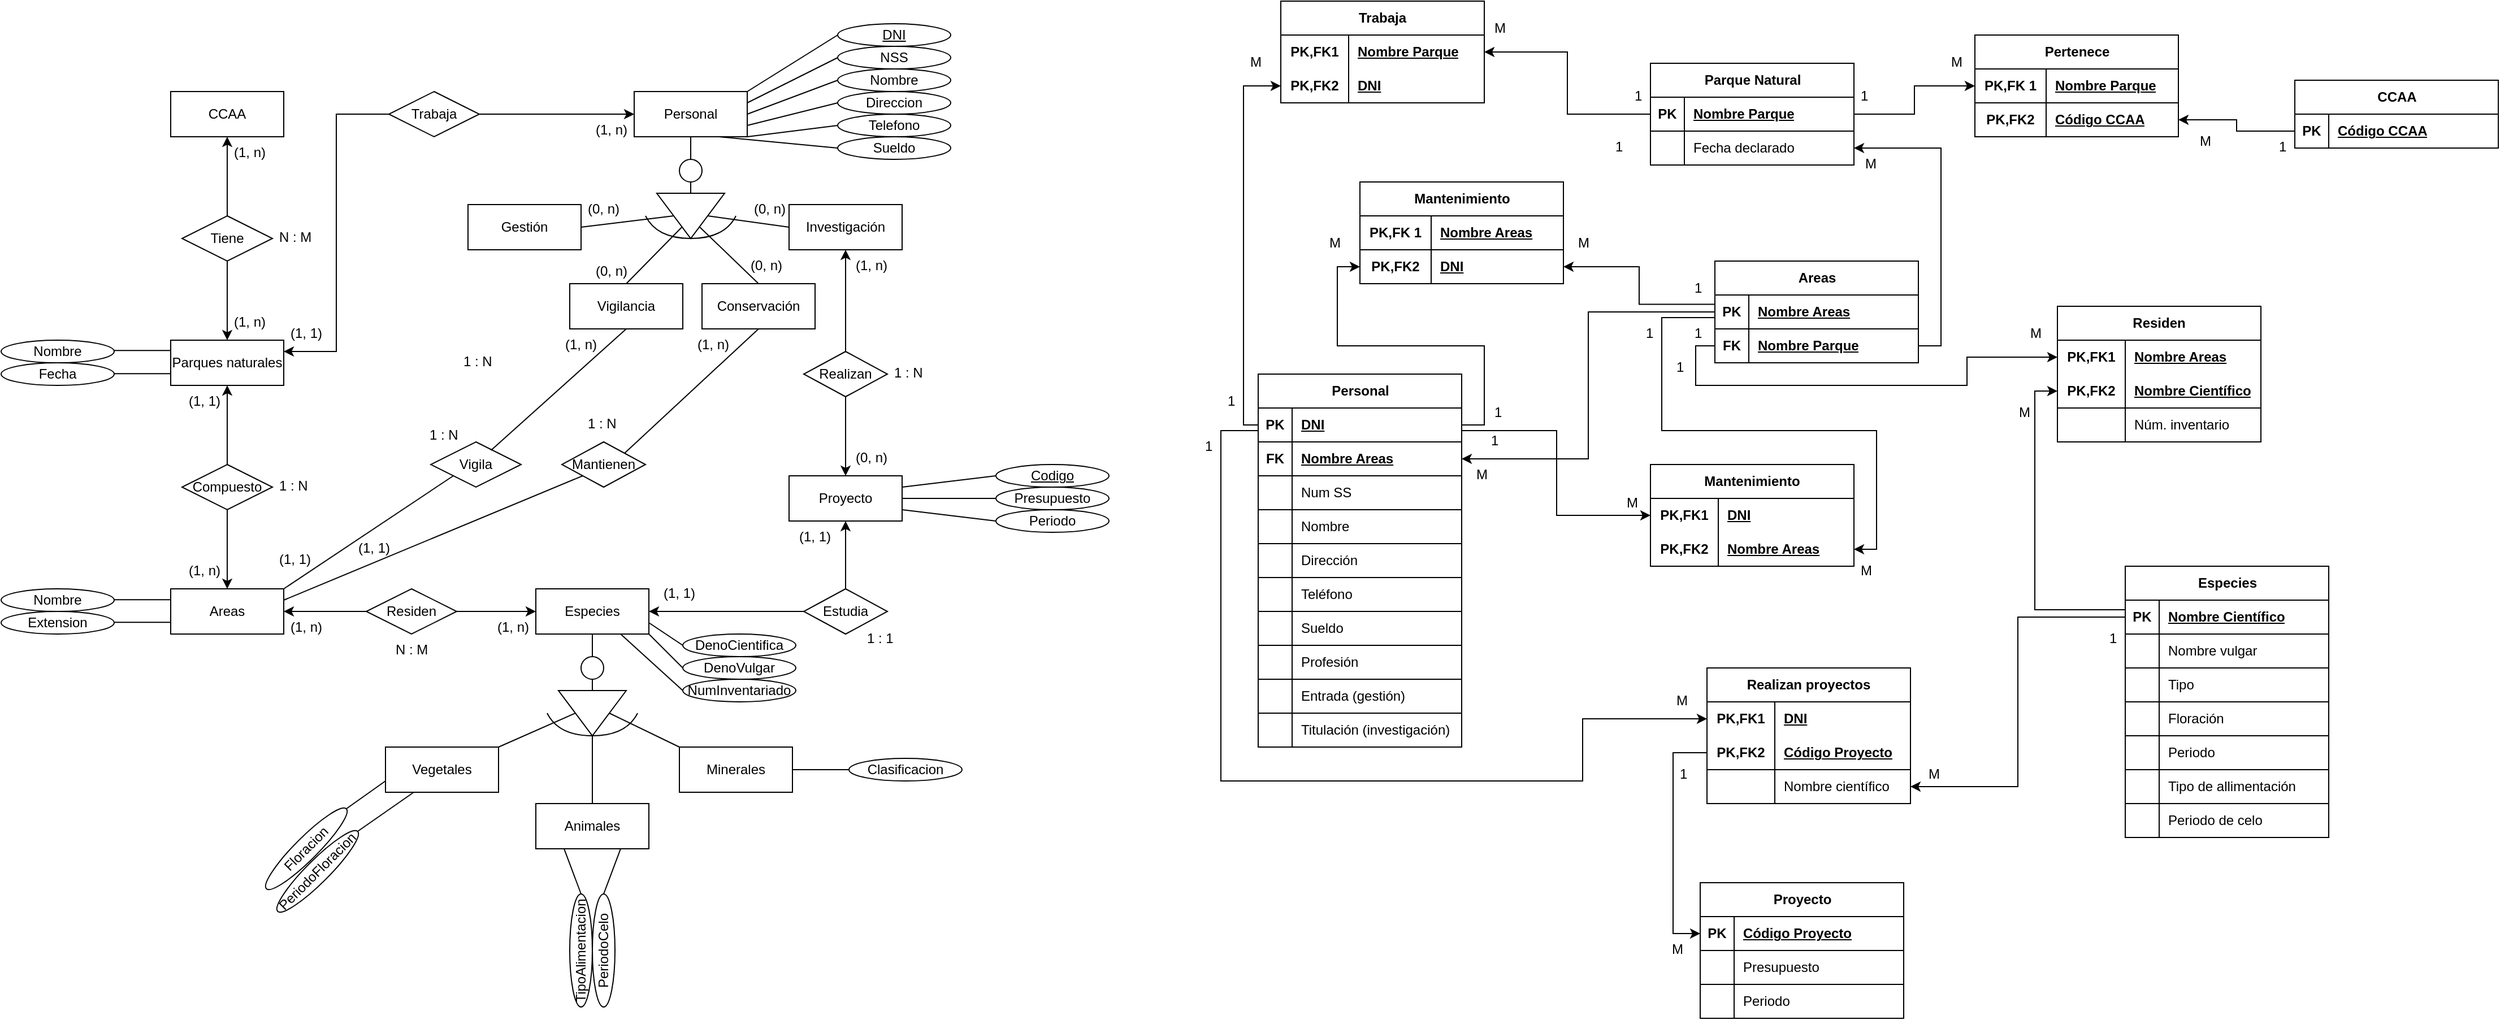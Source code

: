 <mxfile version="22.0.8" type="github">
  <diagram name="Página-1" id="UbzmUX1tlNmOz0QZwJzA">
    <mxGraphModel dx="1744" dy="963" grid="1" gridSize="10" guides="1" tooltips="1" connect="1" arrows="1" fold="1" page="1" pageScale="1" pageWidth="2339" pageHeight="3300" math="0" shadow="0">
      <root>
        <mxCell id="0" />
        <mxCell id="1" parent="0" />
        <mxCell id="i0ZZUqnmRl0zCU0rfzQK-1" value="CCAA" style="whiteSpace=wrap;html=1;align=center;" vertex="1" parent="1">
          <mxGeometry x="220" y="130" width="100" height="40" as="geometry" />
        </mxCell>
        <mxCell id="i0ZZUqnmRl0zCU0rfzQK-2" value="" style="edgeStyle=orthogonalEdgeStyle;rounded=0;orthogonalLoop=1;jettySize=auto;html=1;" edge="1" parent="1" source="i0ZZUqnmRl0zCU0rfzQK-4" target="i0ZZUqnmRl0zCU0rfzQK-1">
          <mxGeometry relative="1" as="geometry" />
        </mxCell>
        <mxCell id="i0ZZUqnmRl0zCU0rfzQK-3" value="" style="edgeStyle=orthogonalEdgeStyle;rounded=0;orthogonalLoop=1;jettySize=auto;html=1;" edge="1" parent="1" source="i0ZZUqnmRl0zCU0rfzQK-4">
          <mxGeometry relative="1" as="geometry">
            <mxPoint x="270.0" y="350" as="targetPoint" />
          </mxGeometry>
        </mxCell>
        <mxCell id="i0ZZUqnmRl0zCU0rfzQK-4" value="Tiene" style="rhombus;whiteSpace=wrap;html=1;" vertex="1" parent="1">
          <mxGeometry x="230" y="240" width="80" height="40" as="geometry" />
        </mxCell>
        <mxCell id="i0ZZUqnmRl0zCU0rfzQK-5" value="Parques naturales" style="whiteSpace=wrap;html=1;align=center;" vertex="1" parent="1">
          <mxGeometry x="220" y="350" width="100" height="40" as="geometry" />
        </mxCell>
        <mxCell id="i0ZZUqnmRl0zCU0rfzQK-6" value="" style="edgeStyle=orthogonalEdgeStyle;rounded=0;orthogonalLoop=1;jettySize=auto;html=1;" edge="1" parent="1" source="i0ZZUqnmRl0zCU0rfzQK-8" target="i0ZZUqnmRl0zCU0rfzQK-5">
          <mxGeometry relative="1" as="geometry" />
        </mxCell>
        <mxCell id="i0ZZUqnmRl0zCU0rfzQK-7" value="" style="edgeStyle=orthogonalEdgeStyle;rounded=0;orthogonalLoop=1;jettySize=auto;html=1;" edge="1" parent="1" source="i0ZZUqnmRl0zCU0rfzQK-8" target="i0ZZUqnmRl0zCU0rfzQK-9">
          <mxGeometry relative="1" as="geometry" />
        </mxCell>
        <mxCell id="i0ZZUqnmRl0zCU0rfzQK-8" value="Compuesto" style="rhombus;whiteSpace=wrap;html=1;" vertex="1" parent="1">
          <mxGeometry x="230" y="460" width="80" height="40" as="geometry" />
        </mxCell>
        <mxCell id="i0ZZUqnmRl0zCU0rfzQK-9" value="Areas" style="whiteSpace=wrap;html=1;align=center;" vertex="1" parent="1">
          <mxGeometry x="220" y="570" width="100" height="40" as="geometry" />
        </mxCell>
        <mxCell id="i0ZZUqnmRl0zCU0rfzQK-10" value="" style="edgeStyle=orthogonalEdgeStyle;rounded=0;orthogonalLoop=1;jettySize=auto;html=1;" edge="1" parent="1" source="i0ZZUqnmRl0zCU0rfzQK-12" target="i0ZZUqnmRl0zCU0rfzQK-9">
          <mxGeometry relative="1" as="geometry" />
        </mxCell>
        <mxCell id="i0ZZUqnmRl0zCU0rfzQK-11" value="" style="edgeStyle=orthogonalEdgeStyle;rounded=0;orthogonalLoop=1;jettySize=auto;html=1;" edge="1" parent="1" source="i0ZZUqnmRl0zCU0rfzQK-12" target="i0ZZUqnmRl0zCU0rfzQK-14">
          <mxGeometry relative="1" as="geometry" />
        </mxCell>
        <mxCell id="i0ZZUqnmRl0zCU0rfzQK-12" value="Residen" style="rhombus;whiteSpace=wrap;html=1;" vertex="1" parent="1">
          <mxGeometry x="393" y="570" width="80" height="40" as="geometry" />
        </mxCell>
        <mxCell id="i0ZZUqnmRl0zCU0rfzQK-13" style="edgeStyle=orthogonalEdgeStyle;rounded=0;orthogonalLoop=1;jettySize=auto;html=1;entryX=0.5;entryY=0;entryDx=0;entryDy=0;endArrow=none;endFill=0;" edge="1" parent="1" source="i0ZZUqnmRl0zCU0rfzQK-14" target="i0ZZUqnmRl0zCU0rfzQK-16">
          <mxGeometry relative="1" as="geometry" />
        </mxCell>
        <mxCell id="i0ZZUqnmRl0zCU0rfzQK-14" value="Especies" style="whiteSpace=wrap;html=1;align=center;" vertex="1" parent="1">
          <mxGeometry x="543" y="570" width="100" height="40" as="geometry" />
        </mxCell>
        <mxCell id="i0ZZUqnmRl0zCU0rfzQK-15" style="edgeStyle=orthogonalEdgeStyle;rounded=0;orthogonalLoop=1;jettySize=auto;html=1;entryX=0;entryY=0.5;entryDx=0;entryDy=0;endArrow=none;endFill=0;" edge="1" parent="1" source="i0ZZUqnmRl0zCU0rfzQK-16" target="i0ZZUqnmRl0zCU0rfzQK-17">
          <mxGeometry relative="1" as="geometry" />
        </mxCell>
        <mxCell id="i0ZZUqnmRl0zCU0rfzQK-16" value="" style="ellipse;whiteSpace=wrap;html=1;aspect=fixed;" vertex="1" parent="1">
          <mxGeometry x="583" y="630" width="20" height="20" as="geometry" />
        </mxCell>
        <mxCell id="i0ZZUqnmRl0zCU0rfzQK-17" value="" style="triangle;whiteSpace=wrap;html=1;rotation=90;" vertex="1" parent="1">
          <mxGeometry x="573" y="650" width="40" height="60" as="geometry" />
        </mxCell>
        <mxCell id="i0ZZUqnmRl0zCU0rfzQK-18" value="" style="curved=1;endArrow=none;html=1;rounded=0;endFill=0;" edge="1" parent="1">
          <mxGeometry width="50" height="50" relative="1" as="geometry">
            <mxPoint x="633" y="680" as="sourcePoint" />
            <mxPoint x="553" y="680" as="targetPoint" />
            <Array as="points">
              <mxPoint x="623" y="700" />
              <mxPoint x="563" y="700" />
            </Array>
          </mxGeometry>
        </mxCell>
        <mxCell id="i0ZZUqnmRl0zCU0rfzQK-19" value="Vegetales" style="whiteSpace=wrap;html=1;align=center;" vertex="1" parent="1">
          <mxGeometry x="410" y="710" width="100" height="40" as="geometry" />
        </mxCell>
        <mxCell id="i0ZZUqnmRl0zCU0rfzQK-20" value="Animales" style="whiteSpace=wrap;html=1;align=center;" vertex="1" parent="1">
          <mxGeometry x="543" y="760" width="100" height="40" as="geometry" />
        </mxCell>
        <mxCell id="i0ZZUqnmRl0zCU0rfzQK-21" value="Minerales" style="whiteSpace=wrap;html=1;align=center;" vertex="1" parent="1">
          <mxGeometry x="670" y="710" width="100" height="40" as="geometry" />
        </mxCell>
        <mxCell id="i0ZZUqnmRl0zCU0rfzQK-22" value="" style="endArrow=none;html=1;rounded=0;exitX=0.5;exitY=0;exitDx=0;exitDy=0;entryX=0;entryY=0;entryDx=0;entryDy=0;" edge="1" parent="1">
          <mxGeometry relative="1" as="geometry">
            <mxPoint x="608" y="680" as="sourcePoint" />
            <mxPoint x="670" y="710" as="targetPoint" />
          </mxGeometry>
        </mxCell>
        <mxCell id="i0ZZUqnmRl0zCU0rfzQK-23" value="" style="endArrow=none;html=1;rounded=0;entryX=0.5;entryY=0;entryDx=0;entryDy=0;" edge="1" parent="1" target="i0ZZUqnmRl0zCU0rfzQK-20">
          <mxGeometry relative="1" as="geometry">
            <mxPoint x="593" y="700" as="sourcePoint" />
            <mxPoint x="680" y="720" as="targetPoint" />
          </mxGeometry>
        </mxCell>
        <mxCell id="i0ZZUqnmRl0zCU0rfzQK-24" value="" style="endArrow=none;html=1;rounded=0;entryX=1;entryY=0;entryDx=0;entryDy=0;exitX=0.5;exitY=1;exitDx=0;exitDy=0;" edge="1" parent="1" source="i0ZZUqnmRl0zCU0rfzQK-17" target="i0ZZUqnmRl0zCU0rfzQK-19">
          <mxGeometry relative="1" as="geometry">
            <mxPoint x="603" y="710" as="sourcePoint" />
            <mxPoint x="603" y="770" as="targetPoint" />
          </mxGeometry>
        </mxCell>
        <mxCell id="i0ZZUqnmRl0zCU0rfzQK-25" style="edgeStyle=orthogonalEdgeStyle;rounded=0;orthogonalLoop=1;jettySize=auto;html=1;entryX=0;entryY=0.5;entryDx=0;entryDy=0;" edge="1" parent="1" source="i0ZZUqnmRl0zCU0rfzQK-27" target="i0ZZUqnmRl0zCU0rfzQK-28">
          <mxGeometry relative="1" as="geometry">
            <Array as="points">
              <mxPoint x="433" y="150" />
            </Array>
          </mxGeometry>
        </mxCell>
        <mxCell id="i0ZZUqnmRl0zCU0rfzQK-26" style="edgeStyle=orthogonalEdgeStyle;rounded=0;orthogonalLoop=1;jettySize=auto;html=1;entryX=1;entryY=0.25;entryDx=0;entryDy=0;" edge="1" parent="1" source="i0ZZUqnmRl0zCU0rfzQK-27" target="i0ZZUqnmRl0zCU0rfzQK-5">
          <mxGeometry relative="1" as="geometry" />
        </mxCell>
        <mxCell id="i0ZZUqnmRl0zCU0rfzQK-27" value="Trabaja" style="rhombus;whiteSpace=wrap;html=1;" vertex="1" parent="1">
          <mxGeometry x="413" y="130" width="80" height="40" as="geometry" />
        </mxCell>
        <mxCell id="i0ZZUqnmRl0zCU0rfzQK-28" value="Personal" style="whiteSpace=wrap;html=1;align=center;" vertex="1" parent="1">
          <mxGeometry x="630" y="130" width="100" height="40" as="geometry" />
        </mxCell>
        <mxCell id="i0ZZUqnmRl0zCU0rfzQK-29" style="edgeStyle=orthogonalEdgeStyle;rounded=0;orthogonalLoop=1;jettySize=auto;html=1;entryX=0.5;entryY=0;entryDx=0;entryDy=0;endArrow=none;endFill=0;" edge="1" parent="1" target="i0ZZUqnmRl0zCU0rfzQK-30">
          <mxGeometry relative="1" as="geometry">
            <mxPoint x="680" y="170" as="sourcePoint" />
          </mxGeometry>
        </mxCell>
        <mxCell id="i0ZZUqnmRl0zCU0rfzQK-30" value="" style="ellipse;whiteSpace=wrap;html=1;aspect=fixed;" vertex="1" parent="1">
          <mxGeometry x="670" y="190" width="20" height="20" as="geometry" />
        </mxCell>
        <mxCell id="i0ZZUqnmRl0zCU0rfzQK-31" value="" style="curved=1;endArrow=none;html=1;rounded=0;endFill=0;" edge="1" parent="1">
          <mxGeometry width="50" height="50" relative="1" as="geometry">
            <mxPoint x="720" y="240" as="sourcePoint" />
            <mxPoint x="640" y="240" as="targetPoint" />
            <Array as="points">
              <mxPoint x="710" y="260" />
              <mxPoint x="650" y="260" />
            </Array>
          </mxGeometry>
        </mxCell>
        <mxCell id="i0ZZUqnmRl0zCU0rfzQK-32" style="edgeStyle=orthogonalEdgeStyle;rounded=0;orthogonalLoop=1;jettySize=auto;html=1;entryX=0;entryY=0.5;entryDx=0;entryDy=0;endArrow=none;endFill=0;exitX=0.5;exitY=1;exitDx=0;exitDy=0;" edge="1" parent="1" source="i0ZZUqnmRl0zCU0rfzQK-30" target="i0ZZUqnmRl0zCU0rfzQK-103">
          <mxGeometry relative="1" as="geometry">
            <mxPoint x="690" y="180" as="sourcePoint" />
            <mxPoint x="690" y="200" as="targetPoint" />
            <Array as="points">
              <mxPoint x="680" y="210" />
              <mxPoint x="680" y="210" />
            </Array>
          </mxGeometry>
        </mxCell>
        <mxCell id="i0ZZUqnmRl0zCU0rfzQK-33" value="Gestión" style="whiteSpace=wrap;html=1;align=center;" vertex="1" parent="1">
          <mxGeometry x="483" y="230" width="100" height="40" as="geometry" />
        </mxCell>
        <mxCell id="i0ZZUqnmRl0zCU0rfzQK-34" value="Vigilancia" style="whiteSpace=wrap;html=1;align=center;" vertex="1" parent="1">
          <mxGeometry x="573" y="300" width="100" height="40" as="geometry" />
        </mxCell>
        <mxCell id="i0ZZUqnmRl0zCU0rfzQK-35" value="Conservación" style="whiteSpace=wrap;html=1;align=center;" vertex="1" parent="1">
          <mxGeometry x="690" y="300" width="100" height="40" as="geometry" />
        </mxCell>
        <mxCell id="i0ZZUqnmRl0zCU0rfzQK-36" value="Investigación" style="whiteSpace=wrap;html=1;align=center;" vertex="1" parent="1">
          <mxGeometry x="767" y="230" width="100" height="40" as="geometry" />
        </mxCell>
        <mxCell id="i0ZZUqnmRl0zCU0rfzQK-37" value="" style="endArrow=none;html=1;rounded=0;exitX=0.5;exitY=0;exitDx=0;exitDy=0;entryX=0;entryY=0.5;entryDx=0;entryDy=0;" edge="1" parent="1" source="i0ZZUqnmRl0zCU0rfzQK-103" target="i0ZZUqnmRl0zCU0rfzQK-36">
          <mxGeometry relative="1" as="geometry">
            <mxPoint x="840" y="300" as="sourcePoint" />
            <mxPoint x="902" y="330" as="targetPoint" />
          </mxGeometry>
        </mxCell>
        <mxCell id="i0ZZUqnmRl0zCU0rfzQK-38" value="" style="endArrow=none;html=1;rounded=0;exitX=0.743;exitY=0.37;exitDx=0;exitDy=0;entryX=0.5;entryY=0;entryDx=0;entryDy=0;exitPerimeter=0;" edge="1" parent="1" source="i0ZZUqnmRl0zCU0rfzQK-103" target="i0ZZUqnmRl0zCU0rfzQK-35">
          <mxGeometry relative="1" as="geometry">
            <mxPoint x="705" y="250" as="sourcePoint" />
            <mxPoint x="777" y="260" as="targetPoint" />
          </mxGeometry>
        </mxCell>
        <mxCell id="i0ZZUqnmRl0zCU0rfzQK-39" value="" style="endArrow=none;html=1;rounded=0;exitX=0.75;exitY=0.631;exitDx=0;exitDy=0;entryX=0.5;entryY=0;entryDx=0;entryDy=0;exitPerimeter=0;" edge="1" parent="1" source="i0ZZUqnmRl0zCU0rfzQK-103" target="i0ZZUqnmRl0zCU0rfzQK-34">
          <mxGeometry relative="1" as="geometry">
            <mxPoint x="698" y="263" as="sourcePoint" />
            <mxPoint x="750" y="310" as="targetPoint" />
          </mxGeometry>
        </mxCell>
        <mxCell id="i0ZZUqnmRl0zCU0rfzQK-40" value="" style="endArrow=none;html=1;rounded=0;exitX=0.5;exitY=1;exitDx=0;exitDy=0;entryX=1;entryY=0.5;entryDx=0;entryDy=0;" edge="1" parent="1" source="i0ZZUqnmRl0zCU0rfzQK-103" target="i0ZZUqnmRl0zCU0rfzQK-33">
          <mxGeometry relative="1" as="geometry">
            <mxPoint x="705" y="250" as="sourcePoint" />
            <mxPoint x="777" y="260" as="targetPoint" />
          </mxGeometry>
        </mxCell>
        <mxCell id="i0ZZUqnmRl0zCU0rfzQK-41" value="Vigila" style="rhombus;whiteSpace=wrap;html=1;" vertex="1" parent="1">
          <mxGeometry x="450" y="440" width="80" height="40" as="geometry" />
        </mxCell>
        <mxCell id="i0ZZUqnmRl0zCU0rfzQK-42" value="" style="endArrow=none;html=1;rounded=0;exitX=0;exitY=1;exitDx=0;exitDy=0;entryX=1;entryY=0;entryDx=0;entryDy=0;" edge="1" parent="1" source="i0ZZUqnmRl0zCU0rfzQK-41" target="i0ZZUqnmRl0zCU0rfzQK-9">
          <mxGeometry relative="1" as="geometry">
            <mxPoint x="682" y="260" as="sourcePoint" />
            <mxPoint x="633" y="310" as="targetPoint" />
          </mxGeometry>
        </mxCell>
        <mxCell id="i0ZZUqnmRl0zCU0rfzQK-43" value="" style="endArrow=none;html=1;rounded=0;exitX=0.666;exitY=0.188;exitDx=0;exitDy=0;entryX=0.5;entryY=1;entryDx=0;entryDy=0;exitPerimeter=0;" edge="1" parent="1" source="i0ZZUqnmRl0zCU0rfzQK-41" target="i0ZZUqnmRl0zCU0rfzQK-34">
          <mxGeometry relative="1" as="geometry">
            <mxPoint x="480" y="480" as="sourcePoint" />
            <mxPoint x="330" y="580" as="targetPoint" />
          </mxGeometry>
        </mxCell>
        <mxCell id="i0ZZUqnmRl0zCU0rfzQK-44" value="(1, 1)" style="text;strokeColor=none;fillColor=none;spacingLeft=4;spacingRight=4;overflow=hidden;rotatable=0;points=[[0,0.5],[1,0.5]];portConstraint=eastwest;fontSize=12;whiteSpace=wrap;html=1;" vertex="1" parent="1">
          <mxGeometry x="310" y="530" width="40" height="30" as="geometry" />
        </mxCell>
        <mxCell id="i0ZZUqnmRl0zCU0rfzQK-45" value="(1, n)" style="text;strokeColor=none;fillColor=none;spacingLeft=4;spacingRight=4;overflow=hidden;rotatable=0;points=[[0,0.5],[1,0.5]];portConstraint=eastwest;fontSize=12;whiteSpace=wrap;html=1;" vertex="1" parent="1">
          <mxGeometry x="563" y="340" width="40" height="30" as="geometry" />
        </mxCell>
        <mxCell id="i0ZZUqnmRl0zCU0rfzQK-46" value="1 : N" style="text;strokeColor=none;fillColor=none;spacingLeft=4;spacingRight=4;overflow=hidden;rotatable=0;points=[[0,0.5],[1,0.5]];portConstraint=eastwest;fontSize=12;whiteSpace=wrap;html=1;" vertex="1" parent="1">
          <mxGeometry x="443" y="420" width="40" height="30" as="geometry" />
        </mxCell>
        <mxCell id="i0ZZUqnmRl0zCU0rfzQK-47" value="Mantienen" style="rhombus;whiteSpace=wrap;html=1;" vertex="1" parent="1">
          <mxGeometry x="566" y="440" width="74" height="40" as="geometry" />
        </mxCell>
        <mxCell id="i0ZZUqnmRl0zCU0rfzQK-48" value="" style="endArrow=none;html=1;rounded=0;exitX=1;exitY=0;exitDx=0;exitDy=0;entryX=0.5;entryY=1;entryDx=0;entryDy=0;" edge="1" parent="1" source="i0ZZUqnmRl0zCU0rfzQK-47" target="i0ZZUqnmRl0zCU0rfzQK-35">
          <mxGeometry relative="1" as="geometry">
            <mxPoint x="513" y="458" as="sourcePoint" />
            <mxPoint x="633" y="350" as="targetPoint" />
          </mxGeometry>
        </mxCell>
        <mxCell id="i0ZZUqnmRl0zCU0rfzQK-49" value="" style="endArrow=none;html=1;rounded=0;exitX=1;exitY=0.25;exitDx=0;exitDy=0;entryX=0;entryY=1;entryDx=0;entryDy=0;" edge="1" parent="1" source="i0ZZUqnmRl0zCU0rfzQK-9" target="i0ZZUqnmRl0zCU0rfzQK-47">
          <mxGeometry relative="1" as="geometry">
            <mxPoint x="632" y="460" as="sourcePoint" />
            <mxPoint x="750" y="350" as="targetPoint" />
          </mxGeometry>
        </mxCell>
        <mxCell id="i0ZZUqnmRl0zCU0rfzQK-50" value="(1, n)" style="text;strokeColor=none;fillColor=none;spacingLeft=4;spacingRight=4;overflow=hidden;rotatable=0;points=[[0,0.5],[1,0.5]];portConstraint=eastwest;fontSize=12;whiteSpace=wrap;html=1;" vertex="1" parent="1">
          <mxGeometry x="680" y="340" width="40" height="30" as="geometry" />
        </mxCell>
        <mxCell id="i0ZZUqnmRl0zCU0rfzQK-51" value="(1, 1)" style="text;strokeColor=none;fillColor=none;spacingLeft=4;spacingRight=4;overflow=hidden;rotatable=0;points=[[0,0.5],[1,0.5]];portConstraint=eastwest;fontSize=12;whiteSpace=wrap;html=1;" vertex="1" parent="1">
          <mxGeometry x="380" y="520" width="40" height="30" as="geometry" />
        </mxCell>
        <mxCell id="i0ZZUqnmRl0zCU0rfzQK-52" value="1 : N" style="text;strokeColor=none;fillColor=none;spacingLeft=4;spacingRight=4;overflow=hidden;rotatable=0;points=[[0,0.5],[1,0.5]];portConstraint=eastwest;fontSize=12;whiteSpace=wrap;html=1;" vertex="1" parent="1">
          <mxGeometry x="583" y="410" width="40" height="30" as="geometry" />
        </mxCell>
        <mxCell id="i0ZZUqnmRl0zCU0rfzQK-53" style="edgeStyle=orthogonalEdgeStyle;rounded=0;orthogonalLoop=1;jettySize=auto;html=1;entryX=0.5;entryY=1;entryDx=0;entryDy=0;" edge="1" parent="1" source="i0ZZUqnmRl0zCU0rfzQK-55" target="i0ZZUqnmRl0zCU0rfzQK-36">
          <mxGeometry relative="1" as="geometry" />
        </mxCell>
        <mxCell id="i0ZZUqnmRl0zCU0rfzQK-54" value="" style="edgeStyle=orthogonalEdgeStyle;rounded=0;orthogonalLoop=1;jettySize=auto;html=1;" edge="1" parent="1" source="i0ZZUqnmRl0zCU0rfzQK-55" target="i0ZZUqnmRl0zCU0rfzQK-56">
          <mxGeometry relative="1" as="geometry" />
        </mxCell>
        <mxCell id="i0ZZUqnmRl0zCU0rfzQK-55" value="Realizan" style="rhombus;whiteSpace=wrap;html=1;" vertex="1" parent="1">
          <mxGeometry x="780" y="360" width="74" height="40" as="geometry" />
        </mxCell>
        <mxCell id="i0ZZUqnmRl0zCU0rfzQK-56" value="Proyecto" style="whiteSpace=wrap;html=1;align=center;" vertex="1" parent="1">
          <mxGeometry x="767" y="470" width="100" height="40" as="geometry" />
        </mxCell>
        <mxCell id="i0ZZUqnmRl0zCU0rfzQK-57" value="" style="edgeStyle=orthogonalEdgeStyle;rounded=0;orthogonalLoop=1;jettySize=auto;html=1;" edge="1" parent="1" source="i0ZZUqnmRl0zCU0rfzQK-59" target="i0ZZUqnmRl0zCU0rfzQK-56">
          <mxGeometry relative="1" as="geometry" />
        </mxCell>
        <mxCell id="i0ZZUqnmRl0zCU0rfzQK-58" style="edgeStyle=orthogonalEdgeStyle;rounded=0;orthogonalLoop=1;jettySize=auto;html=1;entryX=1;entryY=0.5;entryDx=0;entryDy=0;" edge="1" parent="1" source="i0ZZUqnmRl0zCU0rfzQK-59" target="i0ZZUqnmRl0zCU0rfzQK-14">
          <mxGeometry relative="1" as="geometry" />
        </mxCell>
        <mxCell id="i0ZZUqnmRl0zCU0rfzQK-59" value="Estudia" style="rhombus;whiteSpace=wrap;html=1;" vertex="1" parent="1">
          <mxGeometry x="780" y="570" width="74" height="40" as="geometry" />
        </mxCell>
        <mxCell id="i0ZZUqnmRl0zCU0rfzQK-60" value="(0, n)" style="text;strokeColor=none;fillColor=none;spacingLeft=4;spacingRight=4;overflow=hidden;rotatable=0;points=[[0,0.5],[1,0.5]];portConstraint=eastwest;fontSize=12;whiteSpace=wrap;html=1;" vertex="1" parent="1">
          <mxGeometry x="820" y="440" width="40" height="30" as="geometry" />
        </mxCell>
        <mxCell id="i0ZZUqnmRl0zCU0rfzQK-61" value="(1, n)" style="text;strokeColor=none;fillColor=none;spacingLeft=4;spacingRight=4;overflow=hidden;rotatable=0;points=[[0,0.5],[1,0.5]];portConstraint=eastwest;fontSize=12;whiteSpace=wrap;html=1;" vertex="1" parent="1">
          <mxGeometry x="820" y="270" width="40" height="30" as="geometry" />
        </mxCell>
        <mxCell id="i0ZZUqnmRl0zCU0rfzQK-62" value="1 : N" style="text;strokeColor=none;fillColor=none;spacingLeft=4;spacingRight=4;overflow=hidden;rotatable=0;points=[[0,0.5],[1,0.5]];portConstraint=eastwest;fontSize=12;whiteSpace=wrap;html=1;" vertex="1" parent="1">
          <mxGeometry x="854" y="365" width="40" height="30" as="geometry" />
        </mxCell>
        <mxCell id="i0ZZUqnmRl0zCU0rfzQK-63" value="(1, 1)" style="text;strokeColor=none;fillColor=none;spacingLeft=4;spacingRight=4;overflow=hidden;rotatable=0;points=[[0,0.5],[1,0.5]];portConstraint=eastwest;fontSize=12;whiteSpace=wrap;html=1;" vertex="1" parent="1">
          <mxGeometry x="770" y="510" width="40" height="30" as="geometry" />
        </mxCell>
        <mxCell id="i0ZZUqnmRl0zCU0rfzQK-64" value="(1, 1)" style="text;strokeColor=none;fillColor=none;spacingLeft=4;spacingRight=4;overflow=hidden;rotatable=0;points=[[0,0.5],[1,0.5]];portConstraint=eastwest;fontSize=12;whiteSpace=wrap;html=1;" vertex="1" parent="1">
          <mxGeometry x="650" y="560" width="40" height="30" as="geometry" />
        </mxCell>
        <mxCell id="i0ZZUqnmRl0zCU0rfzQK-65" value="1 : 1" style="text;strokeColor=none;fillColor=none;spacingLeft=4;spacingRight=4;overflow=hidden;rotatable=0;points=[[0,0.5],[1,0.5]];portConstraint=eastwest;fontSize=12;whiteSpace=wrap;html=1;" vertex="1" parent="1">
          <mxGeometry x="830" y="600" width="40" height="30" as="geometry" />
        </mxCell>
        <mxCell id="i0ZZUqnmRl0zCU0rfzQK-66" value="DNI" style="ellipse;whiteSpace=wrap;html=1;align=center;fontStyle=4" vertex="1" parent="1">
          <mxGeometry x="810" y="70" width="100" height="20" as="geometry" />
        </mxCell>
        <mxCell id="i0ZZUqnmRl0zCU0rfzQK-67" value="NSS" style="ellipse;whiteSpace=wrap;html=1;align=center;" vertex="1" parent="1">
          <mxGeometry x="810" y="90" width="100" height="20" as="geometry" />
        </mxCell>
        <mxCell id="i0ZZUqnmRl0zCU0rfzQK-68" value="Nombre" style="ellipse;whiteSpace=wrap;html=1;align=center;" vertex="1" parent="1">
          <mxGeometry x="810" y="110" width="100" height="20" as="geometry" />
        </mxCell>
        <mxCell id="i0ZZUqnmRl0zCU0rfzQK-69" value="(1, n)" style="text;strokeColor=none;fillColor=none;spacingLeft=4;spacingRight=4;overflow=hidden;rotatable=0;points=[[0,0.5],[1,0.5]];portConstraint=eastwest;fontSize=12;whiteSpace=wrap;html=1;" vertex="1" parent="1">
          <mxGeometry x="270" y="170" width="40" height="30" as="geometry" />
        </mxCell>
        <mxCell id="i0ZZUqnmRl0zCU0rfzQK-70" value="(1, n)" style="text;strokeColor=none;fillColor=none;spacingLeft=4;spacingRight=4;overflow=hidden;rotatable=0;points=[[0,0.5],[1,0.5]];portConstraint=eastwest;fontSize=12;whiteSpace=wrap;html=1;" vertex="1" parent="1">
          <mxGeometry x="270" y="320" width="40" height="30" as="geometry" />
        </mxCell>
        <mxCell id="i0ZZUqnmRl0zCU0rfzQK-71" value="N : M" style="text;strokeColor=none;fillColor=none;spacingLeft=4;spacingRight=4;overflow=hidden;rotatable=0;points=[[0,0.5],[1,0.5]];portConstraint=eastwest;fontSize=12;whiteSpace=wrap;html=1;" vertex="1" parent="1">
          <mxGeometry x="310" y="245" width="40" height="30" as="geometry" />
        </mxCell>
        <mxCell id="i0ZZUqnmRl0zCU0rfzQK-72" value="(1, 1)" style="text;strokeColor=none;fillColor=none;spacingLeft=4;spacingRight=4;overflow=hidden;rotatable=0;points=[[0,0.5],[1,0.5]];portConstraint=eastwest;fontSize=12;whiteSpace=wrap;html=1;" vertex="1" parent="1">
          <mxGeometry x="230" y="390" width="40" height="30" as="geometry" />
        </mxCell>
        <mxCell id="i0ZZUqnmRl0zCU0rfzQK-73" value="(1, n)" style="text;strokeColor=none;fillColor=none;spacingLeft=4;spacingRight=4;overflow=hidden;rotatable=0;points=[[0,0.5],[1,0.5]];portConstraint=eastwest;fontSize=12;whiteSpace=wrap;html=1;" vertex="1" parent="1">
          <mxGeometry x="230" y="540" width="40" height="30" as="geometry" />
        </mxCell>
        <mxCell id="i0ZZUqnmRl0zCU0rfzQK-74" value="1 : N" style="text;strokeColor=none;fillColor=none;spacingLeft=4;spacingRight=4;overflow=hidden;rotatable=0;points=[[0,0.5],[1,0.5]];portConstraint=eastwest;fontSize=12;whiteSpace=wrap;html=1;" vertex="1" parent="1">
          <mxGeometry x="310" y="465" width="40" height="30" as="geometry" />
        </mxCell>
        <mxCell id="i0ZZUqnmRl0zCU0rfzQK-75" value="(1, n)" style="text;strokeColor=none;fillColor=none;spacingLeft=4;spacingRight=4;overflow=hidden;rotatable=0;points=[[0,0.5],[1,0.5]];portConstraint=eastwest;fontSize=12;whiteSpace=wrap;html=1;" vertex="1" parent="1">
          <mxGeometry x="503" y="590" width="40" height="30" as="geometry" />
        </mxCell>
        <mxCell id="i0ZZUqnmRl0zCU0rfzQK-76" value="(1, n)" style="text;strokeColor=none;fillColor=none;spacingLeft=4;spacingRight=4;overflow=hidden;rotatable=0;points=[[0,0.5],[1,0.5]];portConstraint=eastwest;fontSize=12;whiteSpace=wrap;html=1;" vertex="1" parent="1">
          <mxGeometry x="320" y="590" width="40" height="30" as="geometry" />
        </mxCell>
        <mxCell id="i0ZZUqnmRl0zCU0rfzQK-77" value="N : M" style="text;strokeColor=none;fillColor=none;spacingLeft=4;spacingRight=4;overflow=hidden;rotatable=0;points=[[0,0.5],[1,0.5]];portConstraint=eastwest;fontSize=12;whiteSpace=wrap;html=1;" vertex="1" parent="1">
          <mxGeometry x="413" y="610" width="40" height="30" as="geometry" />
        </mxCell>
        <mxCell id="i0ZZUqnmRl0zCU0rfzQK-78" value="(1, 1)" style="text;strokeColor=none;fillColor=none;spacingLeft=4;spacingRight=4;overflow=hidden;rotatable=0;points=[[0,0.5],[1,0.5]];portConstraint=eastwest;fontSize=12;whiteSpace=wrap;html=1;" vertex="1" parent="1">
          <mxGeometry x="320" y="330" width="40" height="30" as="geometry" />
        </mxCell>
        <mxCell id="i0ZZUqnmRl0zCU0rfzQK-79" value="(1, n)" style="text;strokeColor=none;fillColor=none;spacingLeft=4;spacingRight=4;overflow=hidden;rotatable=0;points=[[0,0.5],[1,0.5]];portConstraint=eastwest;fontSize=12;whiteSpace=wrap;html=1;" vertex="1" parent="1">
          <mxGeometry x="590" y="150" width="40" height="30" as="geometry" />
        </mxCell>
        <mxCell id="i0ZZUqnmRl0zCU0rfzQK-80" value="1 : N" style="text;strokeColor=none;fillColor=none;spacingLeft=4;spacingRight=4;overflow=hidden;rotatable=0;points=[[0,0.5],[1,0.5]];portConstraint=eastwest;fontSize=12;whiteSpace=wrap;html=1;" vertex="1" parent="1">
          <mxGeometry x="473" y="355" width="40" height="30" as="geometry" />
        </mxCell>
        <mxCell id="i0ZZUqnmRl0zCU0rfzQK-81" value="Direccion" style="ellipse;whiteSpace=wrap;html=1;align=center;" vertex="1" parent="1">
          <mxGeometry x="810" y="130" width="100" height="20" as="geometry" />
        </mxCell>
        <mxCell id="i0ZZUqnmRl0zCU0rfzQK-82" value="Telefono" style="ellipse;whiteSpace=wrap;html=1;align=center;" vertex="1" parent="1">
          <mxGeometry x="810" y="150" width="100" height="20" as="geometry" />
        </mxCell>
        <mxCell id="i0ZZUqnmRl0zCU0rfzQK-83" value="Sueldo" style="ellipse;whiteSpace=wrap;html=1;align=center;" vertex="1" parent="1">
          <mxGeometry x="810" y="170" width="100" height="20" as="geometry" />
        </mxCell>
        <mxCell id="i0ZZUqnmRl0zCU0rfzQK-84" value="DenoCientifica" style="ellipse;whiteSpace=wrap;html=1;align=center;" vertex="1" parent="1">
          <mxGeometry x="673" y="610" width="100" height="20" as="geometry" />
        </mxCell>
        <mxCell id="i0ZZUqnmRl0zCU0rfzQK-85" value="DenoVulgar" style="ellipse;whiteSpace=wrap;html=1;align=center;" vertex="1" parent="1">
          <mxGeometry x="673" y="630" width="100" height="20" as="geometry" />
        </mxCell>
        <mxCell id="i0ZZUqnmRl0zCU0rfzQK-86" value="NumInventariado" style="ellipse;whiteSpace=wrap;html=1;align=center;" vertex="1" parent="1">
          <mxGeometry x="673" y="650" width="100" height="20" as="geometry" />
        </mxCell>
        <mxCell id="i0ZZUqnmRl0zCU0rfzQK-87" value="Floracion" style="ellipse;whiteSpace=wrap;html=1;align=center;rotation=-45;" vertex="1" parent="1">
          <mxGeometry x="290" y="790" width="100" height="20" as="geometry" />
        </mxCell>
        <mxCell id="i0ZZUqnmRl0zCU0rfzQK-88" value="PeriodoFloracion" style="ellipse;whiteSpace=wrap;html=1;align=center;rotation=-45;" vertex="1" parent="1">
          <mxGeometry x="300" y="810" width="100" height="20" as="geometry" />
        </mxCell>
        <mxCell id="i0ZZUqnmRl0zCU0rfzQK-89" value="TipoAlimentacion" style="ellipse;whiteSpace=wrap;html=1;align=center;rotation=-90;" vertex="1" parent="1">
          <mxGeometry x="533" y="880" width="100" height="20" as="geometry" />
        </mxCell>
        <mxCell id="i0ZZUqnmRl0zCU0rfzQK-90" value="PeriodoCelo" style="ellipse;whiteSpace=wrap;html=1;align=center;rotation=-90;" vertex="1" parent="1">
          <mxGeometry x="553" y="880" width="100" height="20" as="geometry" />
        </mxCell>
        <mxCell id="i0ZZUqnmRl0zCU0rfzQK-91" value="Clasificacion" style="ellipse;whiteSpace=wrap;html=1;align=center;" vertex="1" parent="1">
          <mxGeometry x="820" y="720" width="100" height="20" as="geometry" />
        </mxCell>
        <mxCell id="i0ZZUqnmRl0zCU0rfzQK-92" value="Codigo" style="ellipse;whiteSpace=wrap;html=1;align=center;fontStyle=4" vertex="1" parent="1">
          <mxGeometry x="950" y="460" width="100" height="20" as="geometry" />
        </mxCell>
        <mxCell id="i0ZZUqnmRl0zCU0rfzQK-93" value="Presupuesto" style="ellipse;whiteSpace=wrap;html=1;align=center;" vertex="1" parent="1">
          <mxGeometry x="950" y="480" width="100" height="20" as="geometry" />
        </mxCell>
        <mxCell id="i0ZZUqnmRl0zCU0rfzQK-94" value="Periodo" style="ellipse;whiteSpace=wrap;html=1;align=center;" vertex="1" parent="1">
          <mxGeometry x="950" y="500" width="100" height="20" as="geometry" />
        </mxCell>
        <mxCell id="i0ZZUqnmRl0zCU0rfzQK-95" value="Nombre" style="ellipse;whiteSpace=wrap;html=1;align=center;" vertex="1" parent="1">
          <mxGeometry x="70" y="350" width="100" height="20" as="geometry" />
        </mxCell>
        <mxCell id="i0ZZUqnmRl0zCU0rfzQK-96" value="Fecha" style="ellipse;whiteSpace=wrap;html=1;align=center;" vertex="1" parent="1">
          <mxGeometry x="70" y="370" width="100" height="20" as="geometry" />
        </mxCell>
        <mxCell id="i0ZZUqnmRl0zCU0rfzQK-97" value="Nombre" style="ellipse;whiteSpace=wrap;html=1;align=center;" vertex="1" parent="1">
          <mxGeometry x="70" y="570" width="100" height="20" as="geometry" />
        </mxCell>
        <mxCell id="i0ZZUqnmRl0zCU0rfzQK-98" value="Extension" style="ellipse;whiteSpace=wrap;html=1;align=center;" vertex="1" parent="1">
          <mxGeometry x="70" y="590" width="100" height="20" as="geometry" />
        </mxCell>
        <mxCell id="i0ZZUqnmRl0zCU0rfzQK-99" value="(0, n)" style="text;strokeColor=none;fillColor=none;spacingLeft=4;spacingRight=4;overflow=hidden;rotatable=0;points=[[0,0.5],[1,0.5]];portConstraint=eastwest;fontSize=12;whiteSpace=wrap;html=1;" vertex="1" parent="1">
          <mxGeometry x="730" y="220" width="40" height="35" as="geometry" />
        </mxCell>
        <mxCell id="i0ZZUqnmRl0zCU0rfzQK-100" value="(0, n)" style="text;strokeColor=none;fillColor=none;spacingLeft=4;spacingRight=4;overflow=hidden;rotatable=0;points=[[0,0.5],[1,0.5]];portConstraint=eastwest;fontSize=12;whiteSpace=wrap;html=1;" vertex="1" parent="1">
          <mxGeometry x="727" y="270" width="40" height="30" as="geometry" />
        </mxCell>
        <mxCell id="i0ZZUqnmRl0zCU0rfzQK-101" value="(0, n)" style="text;strokeColor=none;fillColor=none;spacingLeft=4;spacingRight=4;overflow=hidden;rotatable=0;points=[[0,0.5],[1,0.5]];portConstraint=eastwest;fontSize=12;whiteSpace=wrap;html=1;" vertex="1" parent="1">
          <mxGeometry x="590" y="275" width="40" height="30" as="geometry" />
        </mxCell>
        <mxCell id="i0ZZUqnmRl0zCU0rfzQK-102" value="(0, n)" style="text;strokeColor=none;fillColor=none;spacingLeft=4;spacingRight=4;overflow=hidden;rotatable=0;points=[[0,0.5],[1,0.5]];portConstraint=eastwest;fontSize=12;whiteSpace=wrap;html=1;" vertex="1" parent="1">
          <mxGeometry x="583" y="220" width="40" height="35" as="geometry" />
        </mxCell>
        <mxCell id="i0ZZUqnmRl0zCU0rfzQK-103" value="" style="triangle;whiteSpace=wrap;html=1;rotation=90;" vertex="1" parent="1">
          <mxGeometry x="660" y="210" width="40" height="60" as="geometry" />
        </mxCell>
        <mxCell id="i0ZZUqnmRl0zCU0rfzQK-104" value="" style="endArrow=none;html=1;rounded=0;entryX=0;entryY=0.5;entryDx=0;entryDy=0;exitX=1;exitY=0;exitDx=0;exitDy=0;" edge="1" parent="1" source="i0ZZUqnmRl0zCU0rfzQK-28" target="i0ZZUqnmRl0zCU0rfzQK-66">
          <mxGeometry width="50" height="50" relative="1" as="geometry">
            <mxPoint x="620" y="260" as="sourcePoint" />
            <mxPoint x="670" y="210" as="targetPoint" />
          </mxGeometry>
        </mxCell>
        <mxCell id="i0ZZUqnmRl0zCU0rfzQK-105" value="" style="endArrow=none;html=1;rounded=0;entryX=0;entryY=0.5;entryDx=0;entryDy=0;exitX=1;exitY=0.25;exitDx=0;exitDy=0;" edge="1" parent="1" source="i0ZZUqnmRl0zCU0rfzQK-28" target="i0ZZUqnmRl0zCU0rfzQK-67">
          <mxGeometry width="50" height="50" relative="1" as="geometry">
            <mxPoint x="740" y="140" as="sourcePoint" />
            <mxPoint x="820" y="90" as="targetPoint" />
          </mxGeometry>
        </mxCell>
        <mxCell id="i0ZZUqnmRl0zCU0rfzQK-106" value="" style="endArrow=none;html=1;rounded=0;entryX=0;entryY=0.5;entryDx=0;entryDy=0;exitX=1;exitY=0.5;exitDx=0;exitDy=0;" edge="1" parent="1" source="i0ZZUqnmRl0zCU0rfzQK-28" target="i0ZZUqnmRl0zCU0rfzQK-68">
          <mxGeometry width="50" height="50" relative="1" as="geometry">
            <mxPoint x="740" y="150" as="sourcePoint" />
            <mxPoint x="820" y="110" as="targetPoint" />
          </mxGeometry>
        </mxCell>
        <mxCell id="i0ZZUqnmRl0zCU0rfzQK-107" value="" style="endArrow=none;html=1;rounded=0;entryX=0;entryY=0.5;entryDx=0;entryDy=0;exitX=1;exitY=0.75;exitDx=0;exitDy=0;" edge="1" parent="1" source="i0ZZUqnmRl0zCU0rfzQK-28" target="i0ZZUqnmRl0zCU0rfzQK-81">
          <mxGeometry width="50" height="50" relative="1" as="geometry">
            <mxPoint x="740" y="160" as="sourcePoint" />
            <mxPoint x="820" y="130" as="targetPoint" />
          </mxGeometry>
        </mxCell>
        <mxCell id="i0ZZUqnmRl0zCU0rfzQK-108" value="" style="endArrow=none;html=1;rounded=0;entryX=0;entryY=0.5;entryDx=0;entryDy=0;exitX=1;exitY=1;exitDx=0;exitDy=0;" edge="1" parent="1" source="i0ZZUqnmRl0zCU0rfzQK-28" target="i0ZZUqnmRl0zCU0rfzQK-82">
          <mxGeometry width="50" height="50" relative="1" as="geometry">
            <mxPoint x="740" y="170" as="sourcePoint" />
            <mxPoint x="820" y="150" as="targetPoint" />
          </mxGeometry>
        </mxCell>
        <mxCell id="i0ZZUqnmRl0zCU0rfzQK-109" value="" style="endArrow=none;html=1;rounded=0;entryX=0;entryY=0.5;entryDx=0;entryDy=0;exitX=0.75;exitY=1;exitDx=0;exitDy=0;" edge="1" parent="1" source="i0ZZUqnmRl0zCU0rfzQK-28" target="i0ZZUqnmRl0zCU0rfzQK-83">
          <mxGeometry width="50" height="50" relative="1" as="geometry">
            <mxPoint x="740" y="180" as="sourcePoint" />
            <mxPoint x="820" y="170" as="targetPoint" />
          </mxGeometry>
        </mxCell>
        <mxCell id="i0ZZUqnmRl0zCU0rfzQK-110" value="" style="endArrow=none;html=1;rounded=0;entryX=0;entryY=0.5;entryDx=0;entryDy=0;exitX=1;exitY=1;exitDx=0;exitDy=0;" edge="1" parent="1" target="i0ZZUqnmRl0zCU0rfzQK-92">
          <mxGeometry width="50" height="50" relative="1" as="geometry">
            <mxPoint x="867" y="480" as="sourcePoint" />
            <mxPoint x="947" y="470" as="targetPoint" />
          </mxGeometry>
        </mxCell>
        <mxCell id="i0ZZUqnmRl0zCU0rfzQK-111" value="" style="endArrow=none;html=1;rounded=0;entryX=0;entryY=0.5;entryDx=0;entryDy=0;exitX=1;exitY=0.5;exitDx=0;exitDy=0;" edge="1" parent="1" source="i0ZZUqnmRl0zCU0rfzQK-56" target="i0ZZUqnmRl0zCU0rfzQK-93">
          <mxGeometry width="50" height="50" relative="1" as="geometry">
            <mxPoint x="877" y="490" as="sourcePoint" />
            <mxPoint x="960" y="480" as="targetPoint" />
          </mxGeometry>
        </mxCell>
        <mxCell id="i0ZZUqnmRl0zCU0rfzQK-112" value="" style="endArrow=none;html=1;rounded=0;entryX=0;entryY=0.5;entryDx=0;entryDy=0;exitX=1;exitY=0.75;exitDx=0;exitDy=0;" edge="1" parent="1" source="i0ZZUqnmRl0zCU0rfzQK-56" target="i0ZZUqnmRl0zCU0rfzQK-94">
          <mxGeometry width="50" height="50" relative="1" as="geometry">
            <mxPoint x="877" y="500" as="sourcePoint" />
            <mxPoint x="960" y="500" as="targetPoint" />
          </mxGeometry>
        </mxCell>
        <mxCell id="i0ZZUqnmRl0zCU0rfzQK-113" value="" style="endArrow=none;html=1;rounded=0;entryX=0;entryY=0.5;entryDx=0;entryDy=0;exitX=1;exitY=0.5;exitDx=0;exitDy=0;" edge="1" parent="1" source="i0ZZUqnmRl0zCU0rfzQK-21" target="i0ZZUqnmRl0zCU0rfzQK-91">
          <mxGeometry width="50" height="50" relative="1" as="geometry">
            <mxPoint x="877" y="510" as="sourcePoint" />
            <mxPoint x="960" y="520" as="targetPoint" />
          </mxGeometry>
        </mxCell>
        <mxCell id="i0ZZUqnmRl0zCU0rfzQK-114" value="" style="endArrow=none;html=1;rounded=0;entryX=0;entryY=0.5;entryDx=0;entryDy=0;exitX=0.75;exitY=1;exitDx=0;exitDy=0;" edge="1" parent="1" source="i0ZZUqnmRl0zCU0rfzQK-14" target="i0ZZUqnmRl0zCU0rfzQK-86">
          <mxGeometry width="50" height="50" relative="1" as="geometry">
            <mxPoint x="780" y="740" as="sourcePoint" />
            <mxPoint x="830" y="740" as="targetPoint" />
          </mxGeometry>
        </mxCell>
        <mxCell id="i0ZZUqnmRl0zCU0rfzQK-115" value="" style="endArrow=none;html=1;rounded=0;entryX=0;entryY=0.5;entryDx=0;entryDy=0;exitX=1;exitY=1;exitDx=0;exitDy=0;" edge="1" parent="1" source="i0ZZUqnmRl0zCU0rfzQK-14" target="i0ZZUqnmRl0zCU0rfzQK-85">
          <mxGeometry width="50" height="50" relative="1" as="geometry">
            <mxPoint x="628" y="620" as="sourcePoint" />
            <mxPoint x="683" y="670" as="targetPoint" />
          </mxGeometry>
        </mxCell>
        <mxCell id="i0ZZUqnmRl0zCU0rfzQK-116" value="" style="endArrow=none;html=1;rounded=0;entryX=0;entryY=0.5;entryDx=0;entryDy=0;exitX=1;exitY=0.75;exitDx=0;exitDy=0;" edge="1" parent="1" source="i0ZZUqnmRl0zCU0rfzQK-14" target="i0ZZUqnmRl0zCU0rfzQK-84">
          <mxGeometry width="50" height="50" relative="1" as="geometry">
            <mxPoint x="653" y="620" as="sourcePoint" />
            <mxPoint x="683" y="650" as="targetPoint" />
          </mxGeometry>
        </mxCell>
        <mxCell id="i0ZZUqnmRl0zCU0rfzQK-117" value="" style="endArrow=none;html=1;rounded=0;entryX=1;entryY=0.5;entryDx=0;entryDy=0;exitX=0.75;exitY=1;exitDx=0;exitDy=0;" edge="1" parent="1" source="i0ZZUqnmRl0zCU0rfzQK-20" target="i0ZZUqnmRl0zCU0rfzQK-90">
          <mxGeometry width="50" height="50" relative="1" as="geometry">
            <mxPoint x="653" y="610" as="sourcePoint" />
            <mxPoint x="683" y="630" as="targetPoint" />
          </mxGeometry>
        </mxCell>
        <mxCell id="i0ZZUqnmRl0zCU0rfzQK-118" value="" style="endArrow=none;html=1;rounded=0;entryX=1;entryY=0.5;entryDx=0;entryDy=0;exitX=0.25;exitY=1;exitDx=0;exitDy=0;" edge="1" parent="1" source="i0ZZUqnmRl0zCU0rfzQK-20" target="i0ZZUqnmRl0zCU0rfzQK-89">
          <mxGeometry width="50" height="50" relative="1" as="geometry">
            <mxPoint x="628" y="810" as="sourcePoint" />
            <mxPoint x="613" y="850" as="targetPoint" />
          </mxGeometry>
        </mxCell>
        <mxCell id="i0ZZUqnmRl0zCU0rfzQK-119" value="" style="endArrow=none;html=1;rounded=0;entryX=1;entryY=0.5;entryDx=0;entryDy=0;exitX=0.25;exitY=1;exitDx=0;exitDy=0;" edge="1" parent="1" source="i0ZZUqnmRl0zCU0rfzQK-19" target="i0ZZUqnmRl0zCU0rfzQK-88">
          <mxGeometry width="50" height="50" relative="1" as="geometry">
            <mxPoint x="578" y="810" as="sourcePoint" />
            <mxPoint x="593" y="850" as="targetPoint" />
          </mxGeometry>
        </mxCell>
        <mxCell id="i0ZZUqnmRl0zCU0rfzQK-120" value="" style="endArrow=none;html=1;rounded=0;entryX=1;entryY=0.5;entryDx=0;entryDy=0;exitX=0;exitY=0.75;exitDx=0;exitDy=0;" edge="1" parent="1" source="i0ZZUqnmRl0zCU0rfzQK-19" target="i0ZZUqnmRl0zCU0rfzQK-87">
          <mxGeometry width="50" height="50" relative="1" as="geometry">
            <mxPoint x="445" y="760" as="sourcePoint" />
            <mxPoint x="395" y="795" as="targetPoint" />
          </mxGeometry>
        </mxCell>
        <mxCell id="i0ZZUqnmRl0zCU0rfzQK-121" value="" style="endArrow=none;html=1;rounded=0;entryX=0;entryY=0.5;entryDx=0;entryDy=0;exitX=1;exitY=0.5;exitDx=0;exitDy=0;" edge="1" parent="1">
          <mxGeometry width="50" height="50" relative="1" as="geometry">
            <mxPoint x="170" y="599.57" as="sourcePoint" />
            <mxPoint x="220" y="599.57" as="targetPoint" />
          </mxGeometry>
        </mxCell>
        <mxCell id="i0ZZUqnmRl0zCU0rfzQK-122" value="" style="endArrow=none;html=1;rounded=0;entryX=0;entryY=0.5;entryDx=0;entryDy=0;exitX=1;exitY=0.5;exitDx=0;exitDy=0;" edge="1" parent="1">
          <mxGeometry width="50" height="50" relative="1" as="geometry">
            <mxPoint x="170" y="579.57" as="sourcePoint" />
            <mxPoint x="220" y="579.57" as="targetPoint" />
          </mxGeometry>
        </mxCell>
        <mxCell id="i0ZZUqnmRl0zCU0rfzQK-123" value="" style="endArrow=none;html=1;rounded=0;entryX=0;entryY=0.5;entryDx=0;entryDy=0;exitX=1;exitY=0.5;exitDx=0;exitDy=0;" edge="1" parent="1">
          <mxGeometry width="50" height="50" relative="1" as="geometry">
            <mxPoint x="170" y="379.57" as="sourcePoint" />
            <mxPoint x="220" y="379.57" as="targetPoint" />
          </mxGeometry>
        </mxCell>
        <mxCell id="i0ZZUqnmRl0zCU0rfzQK-124" value="" style="endArrow=none;html=1;rounded=0;entryX=0;entryY=0.5;entryDx=0;entryDy=0;exitX=1;exitY=0.5;exitDx=0;exitDy=0;" edge="1" parent="1">
          <mxGeometry width="50" height="50" relative="1" as="geometry">
            <mxPoint x="170" y="359.13" as="sourcePoint" />
            <mxPoint x="220" y="359.13" as="targetPoint" />
          </mxGeometry>
        </mxCell>
        <mxCell id="i0ZZUqnmRl0zCU0rfzQK-125" value="CCAA" style="shape=table;startSize=30;container=1;collapsible=1;childLayout=tableLayout;fixedRows=1;rowLines=0;fontStyle=1;align=center;resizeLast=1;html=1;" vertex="1" parent="1">
          <mxGeometry x="2099" y="120" width="180" height="60" as="geometry" />
        </mxCell>
        <mxCell id="i0ZZUqnmRl0zCU0rfzQK-126" value="" style="shape=tableRow;horizontal=0;startSize=0;swimlaneHead=0;swimlaneBody=0;fillColor=none;collapsible=0;dropTarget=0;points=[[0,0.5],[1,0.5]];portConstraint=eastwest;top=0;left=0;right=0;bottom=1;" vertex="1" parent="i0ZZUqnmRl0zCU0rfzQK-125">
          <mxGeometry y="30" width="180" height="30" as="geometry" />
        </mxCell>
        <mxCell id="i0ZZUqnmRl0zCU0rfzQK-127" value="PK" style="shape=partialRectangle;connectable=0;fillColor=none;top=0;left=0;bottom=0;right=0;fontStyle=1;overflow=hidden;whiteSpace=wrap;html=1;" vertex="1" parent="i0ZZUqnmRl0zCU0rfzQK-126">
          <mxGeometry width="30" height="30" as="geometry">
            <mxRectangle width="30" height="30" as="alternateBounds" />
          </mxGeometry>
        </mxCell>
        <mxCell id="i0ZZUqnmRl0zCU0rfzQK-128" value="Código CCAA" style="shape=partialRectangle;connectable=0;fillColor=none;top=0;left=0;bottom=0;right=0;align=left;spacingLeft=6;fontStyle=5;overflow=hidden;whiteSpace=wrap;html=1;" vertex="1" parent="i0ZZUqnmRl0zCU0rfzQK-126">
          <mxGeometry x="30" width="150" height="30" as="geometry">
            <mxRectangle width="150" height="30" as="alternateBounds" />
          </mxGeometry>
        </mxCell>
        <mxCell id="i0ZZUqnmRl0zCU0rfzQK-129" style="edgeStyle=orthogonalEdgeStyle;rounded=0;orthogonalLoop=1;jettySize=auto;html=1;entryX=1;entryY=0.5;entryDx=0;entryDy=0;" edge="1" parent="1" source="i0ZZUqnmRl0zCU0rfzQK-130" target="i0ZZUqnmRl0zCU0rfzQK-180">
          <mxGeometry relative="1" as="geometry" />
        </mxCell>
        <mxCell id="i0ZZUqnmRl0zCU0rfzQK-130" value="Parque Natural" style="shape=table;startSize=30;container=1;collapsible=1;childLayout=tableLayout;fixedRows=1;rowLines=0;fontStyle=1;align=center;resizeLast=1;html=1;" vertex="1" parent="1">
          <mxGeometry x="1529" y="105" width="180" height="90" as="geometry" />
        </mxCell>
        <mxCell id="i0ZZUqnmRl0zCU0rfzQK-131" value="" style="shape=tableRow;horizontal=0;startSize=0;swimlaneHead=0;swimlaneBody=0;fillColor=none;collapsible=0;dropTarget=0;points=[[0,0.5],[1,0.5]];portConstraint=eastwest;top=0;left=0;right=0;bottom=1;" vertex="1" parent="i0ZZUqnmRl0zCU0rfzQK-130">
          <mxGeometry y="30" width="180" height="30" as="geometry" />
        </mxCell>
        <mxCell id="i0ZZUqnmRl0zCU0rfzQK-132" value="PK" style="shape=partialRectangle;connectable=0;fillColor=none;top=0;left=0;bottom=0;right=0;fontStyle=1;overflow=hidden;whiteSpace=wrap;html=1;" vertex="1" parent="i0ZZUqnmRl0zCU0rfzQK-131">
          <mxGeometry width="30" height="30" as="geometry">
            <mxRectangle width="30" height="30" as="alternateBounds" />
          </mxGeometry>
        </mxCell>
        <mxCell id="i0ZZUqnmRl0zCU0rfzQK-133" value="Nombre Parque" style="shape=partialRectangle;connectable=0;fillColor=none;top=0;left=0;bottom=0;right=0;align=left;spacingLeft=6;fontStyle=5;overflow=hidden;whiteSpace=wrap;html=1;" vertex="1" parent="i0ZZUqnmRl0zCU0rfzQK-131">
          <mxGeometry x="30" width="150" height="30" as="geometry">
            <mxRectangle width="150" height="30" as="alternateBounds" />
          </mxGeometry>
        </mxCell>
        <mxCell id="i0ZZUqnmRl0zCU0rfzQK-134" style="shape=tableRow;horizontal=0;startSize=0;swimlaneHead=0;swimlaneBody=0;fillColor=none;collapsible=0;dropTarget=0;points=[[0,0.5],[1,0.5]];portConstraint=eastwest;top=0;left=0;right=0;bottom=1;" vertex="1" parent="i0ZZUqnmRl0zCU0rfzQK-130">
          <mxGeometry y="60" width="180" height="30" as="geometry" />
        </mxCell>
        <mxCell id="i0ZZUqnmRl0zCU0rfzQK-135" style="shape=partialRectangle;connectable=0;fillColor=none;top=0;left=0;bottom=0;right=0;fontStyle=1;overflow=hidden;whiteSpace=wrap;html=1;" vertex="1" parent="i0ZZUqnmRl0zCU0rfzQK-134">
          <mxGeometry width="30" height="30" as="geometry">
            <mxRectangle width="30" height="30" as="alternateBounds" />
          </mxGeometry>
        </mxCell>
        <mxCell id="i0ZZUqnmRl0zCU0rfzQK-136" value="Fecha declarado" style="shape=partialRectangle;connectable=0;fillColor=none;top=0;left=0;bottom=0;right=0;align=left;spacingLeft=6;fontStyle=0;overflow=hidden;whiteSpace=wrap;html=1;" vertex="1" parent="i0ZZUqnmRl0zCU0rfzQK-134">
          <mxGeometry x="30" width="150" height="30" as="geometry">
            <mxRectangle width="150" height="30" as="alternateBounds" />
          </mxGeometry>
        </mxCell>
        <mxCell id="i0ZZUqnmRl0zCU0rfzQK-137" value="Pertenece" style="shape=table;startSize=30;container=1;collapsible=1;childLayout=tableLayout;fixedRows=1;rowLines=0;fontStyle=1;align=center;resizeLast=1;html=1;" vertex="1" parent="1">
          <mxGeometry x="1816" y="80" width="180" height="90" as="geometry" />
        </mxCell>
        <mxCell id="i0ZZUqnmRl0zCU0rfzQK-138" value="" style="shape=tableRow;horizontal=0;startSize=0;swimlaneHead=0;swimlaneBody=0;fillColor=none;collapsible=0;dropTarget=0;points=[[0,0.5],[1,0.5]];portConstraint=eastwest;top=0;left=0;right=0;bottom=1;" vertex="1" parent="i0ZZUqnmRl0zCU0rfzQK-137">
          <mxGeometry y="30" width="180" height="30" as="geometry" />
        </mxCell>
        <mxCell id="i0ZZUqnmRl0zCU0rfzQK-139" value="PK,FK 1" style="shape=partialRectangle;connectable=0;fillColor=none;top=0;left=0;bottom=0;right=0;fontStyle=1;overflow=hidden;whiteSpace=wrap;html=1;" vertex="1" parent="i0ZZUqnmRl0zCU0rfzQK-138">
          <mxGeometry width="63" height="30" as="geometry">
            <mxRectangle width="63" height="30" as="alternateBounds" />
          </mxGeometry>
        </mxCell>
        <mxCell id="i0ZZUqnmRl0zCU0rfzQK-140" value="Nombre Parque" style="shape=partialRectangle;connectable=0;fillColor=none;top=0;left=0;bottom=0;right=0;align=left;spacingLeft=6;fontStyle=5;overflow=hidden;whiteSpace=wrap;html=1;" vertex="1" parent="i0ZZUqnmRl0zCU0rfzQK-138">
          <mxGeometry x="63" width="117" height="30" as="geometry">
            <mxRectangle width="117" height="30" as="alternateBounds" />
          </mxGeometry>
        </mxCell>
        <mxCell id="i0ZZUqnmRl0zCU0rfzQK-141" style="shape=tableRow;horizontal=0;startSize=0;swimlaneHead=0;swimlaneBody=0;fillColor=none;collapsible=0;dropTarget=0;points=[[0,0.5],[1,0.5]];portConstraint=eastwest;top=0;left=0;right=0;bottom=1;" vertex="1" parent="i0ZZUqnmRl0zCU0rfzQK-137">
          <mxGeometry y="60" width="180" height="30" as="geometry" />
        </mxCell>
        <mxCell id="i0ZZUqnmRl0zCU0rfzQK-142" value="PK,FK2" style="shape=partialRectangle;connectable=0;fillColor=none;top=0;left=0;bottom=0;right=0;fontStyle=1;overflow=hidden;whiteSpace=wrap;html=1;" vertex="1" parent="i0ZZUqnmRl0zCU0rfzQK-141">
          <mxGeometry width="63" height="30" as="geometry">
            <mxRectangle width="63" height="30" as="alternateBounds" />
          </mxGeometry>
        </mxCell>
        <mxCell id="i0ZZUqnmRl0zCU0rfzQK-143" value="Código CCAA" style="shape=partialRectangle;connectable=0;fillColor=none;top=0;left=0;bottom=0;right=0;align=left;spacingLeft=6;fontStyle=5;overflow=hidden;whiteSpace=wrap;html=1;" vertex="1" parent="i0ZZUqnmRl0zCU0rfzQK-141">
          <mxGeometry x="63" width="117" height="30" as="geometry">
            <mxRectangle width="117" height="30" as="alternateBounds" />
          </mxGeometry>
        </mxCell>
        <mxCell id="i0ZZUqnmRl0zCU0rfzQK-144" style="edgeStyle=orthogonalEdgeStyle;rounded=0;orthogonalLoop=1;jettySize=auto;html=1;entryX=1;entryY=0.5;entryDx=0;entryDy=0;" edge="1" parent="1" source="i0ZZUqnmRl0zCU0rfzQK-126" target="i0ZZUqnmRl0zCU0rfzQK-141">
          <mxGeometry relative="1" as="geometry" />
        </mxCell>
        <mxCell id="i0ZZUqnmRl0zCU0rfzQK-145" style="edgeStyle=orthogonalEdgeStyle;rounded=0;orthogonalLoop=1;jettySize=auto;html=1;entryX=0;entryY=0.5;entryDx=0;entryDy=0;" edge="1" parent="1" source="i0ZZUqnmRl0zCU0rfzQK-131" target="i0ZZUqnmRl0zCU0rfzQK-138">
          <mxGeometry relative="1" as="geometry" />
        </mxCell>
        <mxCell id="i0ZZUqnmRl0zCU0rfzQK-146" value="M" style="text;strokeColor=none;fillColor=none;spacingLeft=4;spacingRight=4;overflow=hidden;rotatable=0;points=[[0,0.5],[1,0.5]];portConstraint=eastwest;fontSize=12;whiteSpace=wrap;html=1;" vertex="1" parent="1">
          <mxGeometry x="2009" y="160" width="40" height="30" as="geometry" />
        </mxCell>
        <mxCell id="i0ZZUqnmRl0zCU0rfzQK-147" value="M" style="text;strokeColor=none;fillColor=none;spacingLeft=4;spacingRight=4;overflow=hidden;rotatable=0;points=[[0,0.5],[1,0.5]];portConstraint=eastwest;fontSize=12;whiteSpace=wrap;html=1;" vertex="1" parent="1">
          <mxGeometry x="1789" y="90" width="40" height="30" as="geometry" />
        </mxCell>
        <mxCell id="i0ZZUqnmRl0zCU0rfzQK-148" value="Personal" style="shape=table;startSize=30;container=1;collapsible=1;childLayout=tableLayout;fixedRows=1;rowLines=0;fontStyle=1;align=center;resizeLast=1;html=1;" vertex="1" parent="1">
          <mxGeometry x="1182" y="380" width="180" height="330" as="geometry" />
        </mxCell>
        <mxCell id="i0ZZUqnmRl0zCU0rfzQK-149" value="" style="shape=tableRow;horizontal=0;startSize=0;swimlaneHead=0;swimlaneBody=0;fillColor=none;collapsible=0;dropTarget=0;points=[[0,0.5],[1,0.5]];portConstraint=eastwest;top=0;left=0;right=0;bottom=1;" vertex="1" parent="i0ZZUqnmRl0zCU0rfzQK-148">
          <mxGeometry y="30" width="180" height="30" as="geometry" />
        </mxCell>
        <mxCell id="i0ZZUqnmRl0zCU0rfzQK-150" value="PK" style="shape=partialRectangle;connectable=0;fillColor=none;top=0;left=0;bottom=0;right=0;fontStyle=1;overflow=hidden;whiteSpace=wrap;html=1;" vertex="1" parent="i0ZZUqnmRl0zCU0rfzQK-149">
          <mxGeometry width="30" height="30" as="geometry">
            <mxRectangle width="30" height="30" as="alternateBounds" />
          </mxGeometry>
        </mxCell>
        <mxCell id="i0ZZUqnmRl0zCU0rfzQK-151" value="DNI" style="shape=partialRectangle;connectable=0;fillColor=none;top=0;left=0;bottom=0;right=0;align=left;spacingLeft=6;fontStyle=5;overflow=hidden;whiteSpace=wrap;html=1;" vertex="1" parent="i0ZZUqnmRl0zCU0rfzQK-149">
          <mxGeometry x="30" width="150" height="30" as="geometry">
            <mxRectangle width="150" height="30" as="alternateBounds" />
          </mxGeometry>
        </mxCell>
        <mxCell id="i0ZZUqnmRl0zCU0rfzQK-152" style="shape=tableRow;horizontal=0;startSize=0;swimlaneHead=0;swimlaneBody=0;fillColor=none;collapsible=0;dropTarget=0;points=[[0,0.5],[1,0.5]];portConstraint=eastwest;top=0;left=0;right=0;bottom=1;" vertex="1" parent="i0ZZUqnmRl0zCU0rfzQK-148">
          <mxGeometry y="60" width="180" height="30" as="geometry" />
        </mxCell>
        <mxCell id="i0ZZUqnmRl0zCU0rfzQK-153" value="FK" style="shape=partialRectangle;connectable=0;fillColor=none;top=0;left=0;bottom=0;right=0;fontStyle=1;overflow=hidden;whiteSpace=wrap;html=1;" vertex="1" parent="i0ZZUqnmRl0zCU0rfzQK-152">
          <mxGeometry width="30" height="30" as="geometry">
            <mxRectangle width="30" height="30" as="alternateBounds" />
          </mxGeometry>
        </mxCell>
        <mxCell id="i0ZZUqnmRl0zCU0rfzQK-154" value="Nombre Areas" style="shape=partialRectangle;connectable=0;fillColor=none;top=0;left=0;bottom=0;right=0;align=left;spacingLeft=6;fontStyle=5;overflow=hidden;whiteSpace=wrap;html=1;" vertex="1" parent="i0ZZUqnmRl0zCU0rfzQK-152">
          <mxGeometry x="30" width="150" height="30" as="geometry">
            <mxRectangle width="150" height="30" as="alternateBounds" />
          </mxGeometry>
        </mxCell>
        <mxCell id="i0ZZUqnmRl0zCU0rfzQK-155" style="shape=tableRow;horizontal=0;startSize=0;swimlaneHead=0;swimlaneBody=0;fillColor=none;collapsible=0;dropTarget=0;points=[[0,0.5],[1,0.5]];portConstraint=eastwest;top=0;left=0;right=0;bottom=1;" vertex="1" parent="i0ZZUqnmRl0zCU0rfzQK-148">
          <mxGeometry y="90" width="180" height="30" as="geometry" />
        </mxCell>
        <mxCell id="i0ZZUqnmRl0zCU0rfzQK-156" style="shape=partialRectangle;connectable=0;fillColor=none;top=0;left=0;bottom=0;right=0;fontStyle=1;overflow=hidden;whiteSpace=wrap;html=1;" vertex="1" parent="i0ZZUqnmRl0zCU0rfzQK-155">
          <mxGeometry width="30" height="30" as="geometry">
            <mxRectangle width="30" height="30" as="alternateBounds" />
          </mxGeometry>
        </mxCell>
        <mxCell id="i0ZZUqnmRl0zCU0rfzQK-157" value="Num SS" style="shape=partialRectangle;connectable=0;fillColor=none;top=0;left=0;bottom=0;right=0;align=left;spacingLeft=6;fontStyle=0;overflow=hidden;whiteSpace=wrap;html=1;" vertex="1" parent="i0ZZUqnmRl0zCU0rfzQK-155">
          <mxGeometry x="30" width="150" height="30" as="geometry">
            <mxRectangle width="150" height="30" as="alternateBounds" />
          </mxGeometry>
        </mxCell>
        <mxCell id="i0ZZUqnmRl0zCU0rfzQK-158" style="shape=tableRow;horizontal=0;startSize=0;swimlaneHead=0;swimlaneBody=0;fillColor=none;collapsible=0;dropTarget=0;points=[[0,0.5],[1,0.5]];portConstraint=eastwest;top=0;left=0;right=0;bottom=1;" vertex="1" parent="i0ZZUqnmRl0zCU0rfzQK-148">
          <mxGeometry y="120" width="180" height="30" as="geometry" />
        </mxCell>
        <mxCell id="i0ZZUqnmRl0zCU0rfzQK-159" style="shape=partialRectangle;connectable=0;fillColor=none;top=0;left=0;bottom=0;right=0;fontStyle=1;overflow=hidden;whiteSpace=wrap;html=1;" vertex="1" parent="i0ZZUqnmRl0zCU0rfzQK-158">
          <mxGeometry width="30" height="30" as="geometry">
            <mxRectangle width="30" height="30" as="alternateBounds" />
          </mxGeometry>
        </mxCell>
        <mxCell id="i0ZZUqnmRl0zCU0rfzQK-160" value="Nombre" style="shape=partialRectangle;connectable=0;fillColor=none;top=0;left=0;bottom=0;right=0;align=left;spacingLeft=6;fontStyle=0;overflow=hidden;whiteSpace=wrap;html=1;" vertex="1" parent="i0ZZUqnmRl0zCU0rfzQK-158">
          <mxGeometry x="30" width="150" height="30" as="geometry">
            <mxRectangle width="150" height="30" as="alternateBounds" />
          </mxGeometry>
        </mxCell>
        <mxCell id="i0ZZUqnmRl0zCU0rfzQK-161" style="shape=tableRow;horizontal=0;startSize=0;swimlaneHead=0;swimlaneBody=0;fillColor=none;collapsible=0;dropTarget=0;points=[[0,0.5],[1,0.5]];portConstraint=eastwest;top=0;left=0;right=0;bottom=1;" vertex="1" parent="i0ZZUqnmRl0zCU0rfzQK-148">
          <mxGeometry y="150" width="180" height="30" as="geometry" />
        </mxCell>
        <mxCell id="i0ZZUqnmRl0zCU0rfzQK-162" style="shape=partialRectangle;connectable=0;fillColor=none;top=0;left=0;bottom=0;right=0;fontStyle=1;overflow=hidden;whiteSpace=wrap;html=1;" vertex="1" parent="i0ZZUqnmRl0zCU0rfzQK-161">
          <mxGeometry width="30" height="30" as="geometry">
            <mxRectangle width="30" height="30" as="alternateBounds" />
          </mxGeometry>
        </mxCell>
        <mxCell id="i0ZZUqnmRl0zCU0rfzQK-163" value="Dirección" style="shape=partialRectangle;connectable=0;fillColor=none;top=0;left=0;bottom=0;right=0;align=left;spacingLeft=6;fontStyle=0;overflow=hidden;whiteSpace=wrap;html=1;" vertex="1" parent="i0ZZUqnmRl0zCU0rfzQK-161">
          <mxGeometry x="30" width="150" height="30" as="geometry">
            <mxRectangle width="150" height="30" as="alternateBounds" />
          </mxGeometry>
        </mxCell>
        <mxCell id="i0ZZUqnmRl0zCU0rfzQK-164" style="shape=tableRow;horizontal=0;startSize=0;swimlaneHead=0;swimlaneBody=0;fillColor=none;collapsible=0;dropTarget=0;points=[[0,0.5],[1,0.5]];portConstraint=eastwest;top=0;left=0;right=0;bottom=1;" vertex="1" parent="i0ZZUqnmRl0zCU0rfzQK-148">
          <mxGeometry y="180" width="180" height="30" as="geometry" />
        </mxCell>
        <mxCell id="i0ZZUqnmRl0zCU0rfzQK-165" style="shape=partialRectangle;connectable=0;fillColor=none;top=0;left=0;bottom=0;right=0;fontStyle=1;overflow=hidden;whiteSpace=wrap;html=1;" vertex="1" parent="i0ZZUqnmRl0zCU0rfzQK-164">
          <mxGeometry width="30" height="30" as="geometry">
            <mxRectangle width="30" height="30" as="alternateBounds" />
          </mxGeometry>
        </mxCell>
        <mxCell id="i0ZZUqnmRl0zCU0rfzQK-166" value="Teléfono" style="shape=partialRectangle;connectable=0;fillColor=none;top=0;left=0;bottom=0;right=0;align=left;spacingLeft=6;fontStyle=0;overflow=hidden;whiteSpace=wrap;html=1;" vertex="1" parent="i0ZZUqnmRl0zCU0rfzQK-164">
          <mxGeometry x="30" width="150" height="30" as="geometry">
            <mxRectangle width="150" height="30" as="alternateBounds" />
          </mxGeometry>
        </mxCell>
        <mxCell id="i0ZZUqnmRl0zCU0rfzQK-167" style="shape=tableRow;horizontal=0;startSize=0;swimlaneHead=0;swimlaneBody=0;fillColor=none;collapsible=0;dropTarget=0;points=[[0,0.5],[1,0.5]];portConstraint=eastwest;top=0;left=0;right=0;bottom=1;" vertex="1" parent="i0ZZUqnmRl0zCU0rfzQK-148">
          <mxGeometry y="210" width="180" height="30" as="geometry" />
        </mxCell>
        <mxCell id="i0ZZUqnmRl0zCU0rfzQK-168" style="shape=partialRectangle;connectable=0;fillColor=none;top=0;left=0;bottom=0;right=0;fontStyle=1;overflow=hidden;whiteSpace=wrap;html=1;" vertex="1" parent="i0ZZUqnmRl0zCU0rfzQK-167">
          <mxGeometry width="30" height="30" as="geometry">
            <mxRectangle width="30" height="30" as="alternateBounds" />
          </mxGeometry>
        </mxCell>
        <mxCell id="i0ZZUqnmRl0zCU0rfzQK-169" value="Sueldo" style="shape=partialRectangle;connectable=0;fillColor=none;top=0;left=0;bottom=0;right=0;align=left;spacingLeft=6;fontStyle=0;overflow=hidden;whiteSpace=wrap;html=1;" vertex="1" parent="i0ZZUqnmRl0zCU0rfzQK-167">
          <mxGeometry x="30" width="150" height="30" as="geometry">
            <mxRectangle width="150" height="30" as="alternateBounds" />
          </mxGeometry>
        </mxCell>
        <mxCell id="i0ZZUqnmRl0zCU0rfzQK-170" style="shape=tableRow;horizontal=0;startSize=0;swimlaneHead=0;swimlaneBody=0;fillColor=none;collapsible=0;dropTarget=0;points=[[0,0.5],[1,0.5]];portConstraint=eastwest;top=0;left=0;right=0;bottom=1;" vertex="1" parent="i0ZZUqnmRl0zCU0rfzQK-148">
          <mxGeometry y="240" width="180" height="30" as="geometry" />
        </mxCell>
        <mxCell id="i0ZZUqnmRl0zCU0rfzQK-171" style="shape=partialRectangle;connectable=0;fillColor=none;top=0;left=0;bottom=0;right=0;fontStyle=1;overflow=hidden;whiteSpace=wrap;html=1;" vertex="1" parent="i0ZZUqnmRl0zCU0rfzQK-170">
          <mxGeometry width="30" height="30" as="geometry">
            <mxRectangle width="30" height="30" as="alternateBounds" />
          </mxGeometry>
        </mxCell>
        <mxCell id="i0ZZUqnmRl0zCU0rfzQK-172" value="Profesión" style="shape=partialRectangle;connectable=0;fillColor=none;top=0;left=0;bottom=0;right=0;align=left;spacingLeft=6;fontStyle=0;overflow=hidden;whiteSpace=wrap;html=1;" vertex="1" parent="i0ZZUqnmRl0zCU0rfzQK-170">
          <mxGeometry x="30" width="150" height="30" as="geometry">
            <mxRectangle width="150" height="30" as="alternateBounds" />
          </mxGeometry>
        </mxCell>
        <mxCell id="i0ZZUqnmRl0zCU0rfzQK-173" style="shape=tableRow;horizontal=0;startSize=0;swimlaneHead=0;swimlaneBody=0;fillColor=none;collapsible=0;dropTarget=0;points=[[0,0.5],[1,0.5]];portConstraint=eastwest;top=0;left=0;right=0;bottom=1;" vertex="1" parent="i0ZZUqnmRl0zCU0rfzQK-148">
          <mxGeometry y="270" width="180" height="30" as="geometry" />
        </mxCell>
        <mxCell id="i0ZZUqnmRl0zCU0rfzQK-174" style="shape=partialRectangle;connectable=0;fillColor=none;top=0;left=0;bottom=0;right=0;fontStyle=1;overflow=hidden;whiteSpace=wrap;html=1;" vertex="1" parent="i0ZZUqnmRl0zCU0rfzQK-173">
          <mxGeometry width="30" height="30" as="geometry">
            <mxRectangle width="30" height="30" as="alternateBounds" />
          </mxGeometry>
        </mxCell>
        <mxCell id="i0ZZUqnmRl0zCU0rfzQK-175" value="Entrada (gestión)" style="shape=partialRectangle;connectable=0;fillColor=none;top=0;left=0;bottom=0;right=0;align=left;spacingLeft=6;fontStyle=0;overflow=hidden;whiteSpace=wrap;html=1;" vertex="1" parent="i0ZZUqnmRl0zCU0rfzQK-173">
          <mxGeometry x="30" width="150" height="30" as="geometry">
            <mxRectangle width="150" height="30" as="alternateBounds" />
          </mxGeometry>
        </mxCell>
        <mxCell id="i0ZZUqnmRl0zCU0rfzQK-176" style="shape=tableRow;horizontal=0;startSize=0;swimlaneHead=0;swimlaneBody=0;fillColor=none;collapsible=0;dropTarget=0;points=[[0,0.5],[1,0.5]];portConstraint=eastwest;top=0;left=0;right=0;bottom=1;" vertex="1" parent="i0ZZUqnmRl0zCU0rfzQK-148">
          <mxGeometry y="300" width="180" height="30" as="geometry" />
        </mxCell>
        <mxCell id="i0ZZUqnmRl0zCU0rfzQK-177" style="shape=partialRectangle;connectable=0;fillColor=none;top=0;left=0;bottom=0;right=0;fontStyle=1;overflow=hidden;whiteSpace=wrap;html=1;" vertex="1" parent="i0ZZUqnmRl0zCU0rfzQK-176">
          <mxGeometry width="30" height="30" as="geometry">
            <mxRectangle width="30" height="30" as="alternateBounds" />
          </mxGeometry>
        </mxCell>
        <mxCell id="i0ZZUqnmRl0zCU0rfzQK-178" value="Titulación (investigación)" style="shape=partialRectangle;connectable=0;fillColor=none;top=0;left=0;bottom=0;right=0;align=left;spacingLeft=6;fontStyle=0;overflow=hidden;whiteSpace=wrap;html=1;" vertex="1" parent="i0ZZUqnmRl0zCU0rfzQK-176">
          <mxGeometry x="30" width="150" height="30" as="geometry">
            <mxRectangle width="150" height="30" as="alternateBounds" />
          </mxGeometry>
        </mxCell>
        <mxCell id="i0ZZUqnmRl0zCU0rfzQK-179" value="Trabaja" style="shape=table;startSize=30;container=1;collapsible=1;childLayout=tableLayout;fixedRows=1;rowLines=0;fontStyle=1;align=center;resizeLast=1;html=1;whiteSpace=wrap;" vertex="1" parent="1">
          <mxGeometry x="1202" y="50" width="180" height="90" as="geometry" />
        </mxCell>
        <mxCell id="i0ZZUqnmRl0zCU0rfzQK-180" value="" style="shape=tableRow;horizontal=0;startSize=0;swimlaneHead=0;swimlaneBody=0;fillColor=none;collapsible=0;dropTarget=0;points=[[0,0.5],[1,0.5]];portConstraint=eastwest;top=0;left=0;right=0;bottom=0;html=1;" vertex="1" parent="i0ZZUqnmRl0zCU0rfzQK-179">
          <mxGeometry y="30" width="180" height="30" as="geometry" />
        </mxCell>
        <mxCell id="i0ZZUqnmRl0zCU0rfzQK-181" value="PK,FK1" style="shape=partialRectangle;connectable=0;fillColor=none;top=0;left=0;bottom=0;right=0;fontStyle=1;overflow=hidden;html=1;whiteSpace=wrap;" vertex="1" parent="i0ZZUqnmRl0zCU0rfzQK-180">
          <mxGeometry width="60" height="30" as="geometry">
            <mxRectangle width="60" height="30" as="alternateBounds" />
          </mxGeometry>
        </mxCell>
        <mxCell id="i0ZZUqnmRl0zCU0rfzQK-182" value="Nombre Parque" style="shape=partialRectangle;connectable=0;fillColor=none;top=0;left=0;bottom=0;right=0;align=left;spacingLeft=6;fontStyle=5;overflow=hidden;html=1;whiteSpace=wrap;" vertex="1" parent="i0ZZUqnmRl0zCU0rfzQK-180">
          <mxGeometry x="60" width="120" height="30" as="geometry">
            <mxRectangle width="120" height="30" as="alternateBounds" />
          </mxGeometry>
        </mxCell>
        <mxCell id="i0ZZUqnmRl0zCU0rfzQK-183" value="" style="shape=tableRow;horizontal=0;startSize=0;swimlaneHead=0;swimlaneBody=0;fillColor=none;collapsible=0;dropTarget=0;points=[[0,0.5],[1,0.5]];portConstraint=eastwest;top=0;left=0;right=0;bottom=1;html=1;" vertex="1" parent="i0ZZUqnmRl0zCU0rfzQK-179">
          <mxGeometry y="60" width="180" height="30" as="geometry" />
        </mxCell>
        <mxCell id="i0ZZUqnmRl0zCU0rfzQK-184" value="PK,FK2" style="shape=partialRectangle;connectable=0;fillColor=none;top=0;left=0;bottom=0;right=0;fontStyle=1;overflow=hidden;html=1;whiteSpace=wrap;" vertex="1" parent="i0ZZUqnmRl0zCU0rfzQK-183">
          <mxGeometry width="60" height="30" as="geometry">
            <mxRectangle width="60" height="30" as="alternateBounds" />
          </mxGeometry>
        </mxCell>
        <mxCell id="i0ZZUqnmRl0zCU0rfzQK-185" value="DNI" style="shape=partialRectangle;connectable=0;fillColor=none;top=0;left=0;bottom=0;right=0;align=left;spacingLeft=6;fontStyle=5;overflow=hidden;html=1;whiteSpace=wrap;" vertex="1" parent="i0ZZUqnmRl0zCU0rfzQK-183">
          <mxGeometry x="60" width="120" height="30" as="geometry">
            <mxRectangle width="120" height="30" as="alternateBounds" />
          </mxGeometry>
        </mxCell>
        <mxCell id="i0ZZUqnmRl0zCU0rfzQK-186" style="edgeStyle=orthogonalEdgeStyle;rounded=0;orthogonalLoop=1;jettySize=auto;html=1;entryX=0;entryY=0.5;entryDx=0;entryDy=0;" edge="1" parent="1" source="i0ZZUqnmRl0zCU0rfzQK-149" target="i0ZZUqnmRl0zCU0rfzQK-183">
          <mxGeometry relative="1" as="geometry">
            <Array as="points">
              <mxPoint x="1169" y="425" />
              <mxPoint x="1169" y="125" />
            </Array>
          </mxGeometry>
        </mxCell>
        <mxCell id="i0ZZUqnmRl0zCU0rfzQK-187" value="M" style="text;strokeColor=none;fillColor=none;spacingLeft=4;spacingRight=4;overflow=hidden;rotatable=0;points=[[0,0.5],[1,0.5]];portConstraint=eastwest;fontSize=12;whiteSpace=wrap;html=1;" vertex="1" parent="1">
          <mxGeometry x="1385" y="60" width="40" height="30" as="geometry" />
        </mxCell>
        <mxCell id="i0ZZUqnmRl0zCU0rfzQK-188" value="M" style="text;strokeColor=none;fillColor=none;spacingLeft=4;spacingRight=4;overflow=hidden;rotatable=0;points=[[0,0.5],[1,0.5]];portConstraint=eastwest;fontSize=12;whiteSpace=wrap;html=1;" vertex="1" parent="1">
          <mxGeometry x="1169" y="90" width="40" height="30" as="geometry" />
        </mxCell>
        <mxCell id="i0ZZUqnmRl0zCU0rfzQK-189" value="Areas" style="shape=table;startSize=30;container=1;collapsible=1;childLayout=tableLayout;fixedRows=1;rowLines=0;fontStyle=1;align=center;resizeLast=1;html=1;" vertex="1" parent="1">
          <mxGeometry x="1586" y="280" width="180" height="90" as="geometry" />
        </mxCell>
        <mxCell id="i0ZZUqnmRl0zCU0rfzQK-190" value="" style="shape=tableRow;horizontal=0;startSize=0;swimlaneHead=0;swimlaneBody=0;fillColor=none;collapsible=0;dropTarget=0;points=[[0,0.5],[1,0.5]];portConstraint=eastwest;top=0;left=0;right=0;bottom=1;" vertex="1" parent="i0ZZUqnmRl0zCU0rfzQK-189">
          <mxGeometry y="30" width="180" height="30" as="geometry" />
        </mxCell>
        <mxCell id="i0ZZUqnmRl0zCU0rfzQK-191" value="PK" style="shape=partialRectangle;connectable=0;fillColor=none;top=0;left=0;bottom=0;right=0;fontStyle=1;overflow=hidden;whiteSpace=wrap;html=1;" vertex="1" parent="i0ZZUqnmRl0zCU0rfzQK-190">
          <mxGeometry width="30" height="30" as="geometry">
            <mxRectangle width="30" height="30" as="alternateBounds" />
          </mxGeometry>
        </mxCell>
        <mxCell id="i0ZZUqnmRl0zCU0rfzQK-192" value="Nombre Areas" style="shape=partialRectangle;connectable=0;fillColor=none;top=0;left=0;bottom=0;right=0;align=left;spacingLeft=6;fontStyle=5;overflow=hidden;whiteSpace=wrap;html=1;" vertex="1" parent="i0ZZUqnmRl0zCU0rfzQK-190">
          <mxGeometry x="30" width="150" height="30" as="geometry">
            <mxRectangle width="150" height="30" as="alternateBounds" />
          </mxGeometry>
        </mxCell>
        <mxCell id="i0ZZUqnmRl0zCU0rfzQK-193" style="shape=tableRow;horizontal=0;startSize=0;swimlaneHead=0;swimlaneBody=0;fillColor=none;collapsible=0;dropTarget=0;points=[[0,0.5],[1,0.5]];portConstraint=eastwest;top=0;left=0;right=0;bottom=1;" vertex="1" parent="i0ZZUqnmRl0zCU0rfzQK-189">
          <mxGeometry y="60" width="180" height="30" as="geometry" />
        </mxCell>
        <mxCell id="i0ZZUqnmRl0zCU0rfzQK-194" value="FK" style="shape=partialRectangle;connectable=0;fillColor=none;top=0;left=0;bottom=0;right=0;fontStyle=1;overflow=hidden;whiteSpace=wrap;html=1;" vertex="1" parent="i0ZZUqnmRl0zCU0rfzQK-193">
          <mxGeometry width="30" height="30" as="geometry">
            <mxRectangle width="30" height="30" as="alternateBounds" />
          </mxGeometry>
        </mxCell>
        <mxCell id="i0ZZUqnmRl0zCU0rfzQK-195" value="Nombre Parque" style="shape=partialRectangle;connectable=0;fillColor=none;top=0;left=0;bottom=0;right=0;align=left;spacingLeft=6;fontStyle=5;overflow=hidden;whiteSpace=wrap;html=1;" vertex="1" parent="i0ZZUqnmRl0zCU0rfzQK-193">
          <mxGeometry x="30" width="150" height="30" as="geometry">
            <mxRectangle width="150" height="30" as="alternateBounds" />
          </mxGeometry>
        </mxCell>
        <mxCell id="i0ZZUqnmRl0zCU0rfzQK-196" value="1" style="text;strokeColor=none;fillColor=none;spacingLeft=4;spacingRight=4;overflow=hidden;rotatable=0;points=[[0,0.5],[1,0.5]];portConstraint=eastwest;fontSize=12;whiteSpace=wrap;html=1;" vertex="1" parent="1">
          <mxGeometry x="1709" y="120" width="40" height="30" as="geometry" />
        </mxCell>
        <mxCell id="i0ZZUqnmRl0zCU0rfzQK-197" value="1" style="text;strokeColor=none;fillColor=none;spacingLeft=4;spacingRight=4;overflow=hidden;rotatable=0;points=[[0,0.5],[1,0.5]];portConstraint=eastwest;fontSize=12;whiteSpace=wrap;html=1;" vertex="1" parent="1">
          <mxGeometry x="2079" y="165" width="40" height="30" as="geometry" />
        </mxCell>
        <mxCell id="i0ZZUqnmRl0zCU0rfzQK-198" value="1" style="text;strokeColor=none;fillColor=none;spacingLeft=4;spacingRight=4;overflow=hidden;rotatable=0;points=[[0,0.5],[1,0.5]];portConstraint=eastwest;fontSize=12;whiteSpace=wrap;html=1;" vertex="1" parent="1">
          <mxGeometry x="1509" y="120" width="40" height="30" as="geometry" />
        </mxCell>
        <mxCell id="i0ZZUqnmRl0zCU0rfzQK-199" value="1" style="text;strokeColor=none;fillColor=none;spacingLeft=4;spacingRight=4;overflow=hidden;rotatable=0;points=[[0,0.5],[1,0.5]];portConstraint=eastwest;fontSize=12;whiteSpace=wrap;html=1;" vertex="1" parent="1">
          <mxGeometry x="1492" y="165" width="40" height="30" as="geometry" />
        </mxCell>
        <mxCell id="i0ZZUqnmRl0zCU0rfzQK-200" value="M" style="text;strokeColor=none;fillColor=none;spacingLeft=4;spacingRight=4;overflow=hidden;rotatable=0;points=[[0,0.5],[1,0.5]];portConstraint=eastwest;fontSize=12;whiteSpace=wrap;html=1;" vertex="1" parent="1">
          <mxGeometry x="1713" y="180" width="40" height="30" as="geometry" />
        </mxCell>
        <mxCell id="i0ZZUqnmRl0zCU0rfzQK-201" style="edgeStyle=orthogonalEdgeStyle;rounded=0;orthogonalLoop=1;jettySize=auto;html=1;exitX=1;exitY=0.5;exitDx=0;exitDy=0;" edge="1" parent="1" source="i0ZZUqnmRl0zCU0rfzQK-193" target="i0ZZUqnmRl0zCU0rfzQK-134">
          <mxGeometry relative="1" as="geometry" />
        </mxCell>
        <mxCell id="i0ZZUqnmRl0zCU0rfzQK-202" style="edgeStyle=orthogonalEdgeStyle;rounded=0;orthogonalLoop=1;jettySize=auto;html=1;entryX=1;entryY=0.5;entryDx=0;entryDy=0;" edge="1" parent="1" source="i0ZZUqnmRl0zCU0rfzQK-190" target="i0ZZUqnmRl0zCU0rfzQK-152">
          <mxGeometry relative="1" as="geometry" />
        </mxCell>
        <mxCell id="i0ZZUqnmRl0zCU0rfzQK-203" value="M" style="text;strokeColor=none;fillColor=none;spacingLeft=4;spacingRight=4;overflow=hidden;rotatable=0;points=[[0,0.5],[1,0.5]];portConstraint=eastwest;fontSize=12;whiteSpace=wrap;html=1;" vertex="1" parent="1">
          <mxGeometry x="1369" y="455" width="40" height="30" as="geometry" />
        </mxCell>
        <mxCell id="i0ZZUqnmRl0zCU0rfzQK-204" value="1" style="text;strokeColor=none;fillColor=none;spacingLeft=4;spacingRight=4;overflow=hidden;rotatable=0;points=[[0,0.5],[1,0.5]];portConstraint=eastwest;fontSize=12;whiteSpace=wrap;html=1;" vertex="1" parent="1">
          <mxGeometry x="1562" y="330" width="40" height="30" as="geometry" />
        </mxCell>
        <mxCell id="i0ZZUqnmRl0zCU0rfzQK-205" value="Mantenimiento" style="shape=table;startSize=30;container=1;collapsible=1;childLayout=tableLayout;fixedRows=1;rowLines=0;fontStyle=1;align=center;resizeLast=1;html=1;" vertex="1" parent="1">
          <mxGeometry x="1272" y="210" width="180" height="90" as="geometry" />
        </mxCell>
        <mxCell id="i0ZZUqnmRl0zCU0rfzQK-206" value="" style="shape=tableRow;horizontal=0;startSize=0;swimlaneHead=0;swimlaneBody=0;fillColor=none;collapsible=0;dropTarget=0;points=[[0,0.5],[1,0.5]];portConstraint=eastwest;top=0;left=0;right=0;bottom=1;" vertex="1" parent="i0ZZUqnmRl0zCU0rfzQK-205">
          <mxGeometry y="30" width="180" height="30" as="geometry" />
        </mxCell>
        <mxCell id="i0ZZUqnmRl0zCU0rfzQK-207" value="PK,FK 1" style="shape=partialRectangle;connectable=0;fillColor=none;top=0;left=0;bottom=0;right=0;fontStyle=1;overflow=hidden;whiteSpace=wrap;html=1;" vertex="1" parent="i0ZZUqnmRl0zCU0rfzQK-206">
          <mxGeometry width="63" height="30" as="geometry">
            <mxRectangle width="63" height="30" as="alternateBounds" />
          </mxGeometry>
        </mxCell>
        <mxCell id="i0ZZUqnmRl0zCU0rfzQK-208" value="Nombre Areas" style="shape=partialRectangle;connectable=0;fillColor=none;top=0;left=0;bottom=0;right=0;align=left;spacingLeft=6;fontStyle=5;overflow=hidden;whiteSpace=wrap;html=1;" vertex="1" parent="i0ZZUqnmRl0zCU0rfzQK-206">
          <mxGeometry x="63" width="117" height="30" as="geometry">
            <mxRectangle width="117" height="30" as="alternateBounds" />
          </mxGeometry>
        </mxCell>
        <mxCell id="i0ZZUqnmRl0zCU0rfzQK-209" style="shape=tableRow;horizontal=0;startSize=0;swimlaneHead=0;swimlaneBody=0;fillColor=none;collapsible=0;dropTarget=0;points=[[0,0.5],[1,0.5]];portConstraint=eastwest;top=0;left=0;right=0;bottom=1;" vertex="1" parent="i0ZZUqnmRl0zCU0rfzQK-205">
          <mxGeometry y="60" width="180" height="30" as="geometry" />
        </mxCell>
        <mxCell id="i0ZZUqnmRl0zCU0rfzQK-210" value="PK,FK2" style="shape=partialRectangle;connectable=0;fillColor=none;top=0;left=0;bottom=0;right=0;fontStyle=1;overflow=hidden;whiteSpace=wrap;html=1;" vertex="1" parent="i0ZZUqnmRl0zCU0rfzQK-209">
          <mxGeometry width="63" height="30" as="geometry">
            <mxRectangle width="63" height="30" as="alternateBounds" />
          </mxGeometry>
        </mxCell>
        <mxCell id="i0ZZUqnmRl0zCU0rfzQK-211" value="DNI" style="shape=partialRectangle;connectable=0;fillColor=none;top=0;left=0;bottom=0;right=0;align=left;spacingLeft=6;fontStyle=5;overflow=hidden;whiteSpace=wrap;html=1;" vertex="1" parent="i0ZZUqnmRl0zCU0rfzQK-209">
          <mxGeometry x="63" width="117" height="30" as="geometry">
            <mxRectangle width="117" height="30" as="alternateBounds" />
          </mxGeometry>
        </mxCell>
        <mxCell id="i0ZZUqnmRl0zCU0rfzQK-212" style="edgeStyle=orthogonalEdgeStyle;rounded=0;orthogonalLoop=1;jettySize=auto;html=1;entryX=0;entryY=0.5;entryDx=0;entryDy=0;" edge="1" parent="1" source="i0ZZUqnmRl0zCU0rfzQK-149" target="i0ZZUqnmRl0zCU0rfzQK-209">
          <mxGeometry relative="1" as="geometry" />
        </mxCell>
        <mxCell id="i0ZZUqnmRl0zCU0rfzQK-213" value="1" style="text;strokeColor=none;fillColor=none;spacingLeft=4;spacingRight=4;overflow=hidden;rotatable=0;points=[[0,0.5],[1,0.5]];portConstraint=eastwest;fontSize=12;whiteSpace=wrap;html=1;" vertex="1" parent="1">
          <mxGeometry x="1385" y="400" width="40" height="30" as="geometry" />
        </mxCell>
        <mxCell id="i0ZZUqnmRl0zCU0rfzQK-214" style="edgeStyle=orthogonalEdgeStyle;rounded=0;orthogonalLoop=1;jettySize=auto;html=1;entryX=1;entryY=0.5;entryDx=0;entryDy=0;exitX=0.002;exitY=0.276;exitDx=0;exitDy=0;exitPerimeter=0;" edge="1" parent="1" source="i0ZZUqnmRl0zCU0rfzQK-190" target="i0ZZUqnmRl0zCU0rfzQK-209">
          <mxGeometry relative="1" as="geometry" />
        </mxCell>
        <mxCell id="i0ZZUqnmRl0zCU0rfzQK-215" value="1" style="text;strokeColor=none;fillColor=none;spacingLeft=4;spacingRight=4;overflow=hidden;rotatable=0;points=[[0,0.5],[1,0.5]];portConstraint=eastwest;fontSize=12;whiteSpace=wrap;html=1;" vertex="1" parent="1">
          <mxGeometry x="1562" y="290" width="40" height="30" as="geometry" />
        </mxCell>
        <mxCell id="i0ZZUqnmRl0zCU0rfzQK-216" value="M" style="text;strokeColor=none;fillColor=none;spacingLeft=4;spacingRight=4;overflow=hidden;rotatable=0;points=[[0,0.5],[1,0.5]];portConstraint=eastwest;fontSize=12;whiteSpace=wrap;html=1;" vertex="1" parent="1">
          <mxGeometry x="1459" y="250" width="40" height="30" as="geometry" />
        </mxCell>
        <mxCell id="i0ZZUqnmRl0zCU0rfzQK-217" value="M" style="text;strokeColor=none;fillColor=none;spacingLeft=4;spacingRight=4;overflow=hidden;rotatable=0;points=[[0,0.5],[1,0.5]];portConstraint=eastwest;fontSize=12;whiteSpace=wrap;html=1;" vertex="1" parent="1">
          <mxGeometry x="1239" y="250" width="40" height="30" as="geometry" />
        </mxCell>
        <mxCell id="i0ZZUqnmRl0zCU0rfzQK-218" value="Especies" style="shape=table;startSize=30;container=1;collapsible=1;childLayout=tableLayout;fixedRows=1;rowLines=0;fontStyle=1;align=center;resizeLast=1;html=1;" vertex="1" parent="1">
          <mxGeometry x="1949" y="550" width="180" height="240" as="geometry" />
        </mxCell>
        <mxCell id="i0ZZUqnmRl0zCU0rfzQK-219" value="" style="shape=tableRow;horizontal=0;startSize=0;swimlaneHead=0;swimlaneBody=0;fillColor=none;collapsible=0;dropTarget=0;points=[[0,0.5],[1,0.5]];portConstraint=eastwest;top=0;left=0;right=0;bottom=1;" vertex="1" parent="i0ZZUqnmRl0zCU0rfzQK-218">
          <mxGeometry y="30" width="180" height="30" as="geometry" />
        </mxCell>
        <mxCell id="i0ZZUqnmRl0zCU0rfzQK-220" value="PK" style="shape=partialRectangle;connectable=0;fillColor=none;top=0;left=0;bottom=0;right=0;fontStyle=1;overflow=hidden;whiteSpace=wrap;html=1;" vertex="1" parent="i0ZZUqnmRl0zCU0rfzQK-219">
          <mxGeometry width="30" height="30" as="geometry">
            <mxRectangle width="30" height="30" as="alternateBounds" />
          </mxGeometry>
        </mxCell>
        <mxCell id="i0ZZUqnmRl0zCU0rfzQK-221" value="Nombre Científico" style="shape=partialRectangle;connectable=0;fillColor=none;top=0;left=0;bottom=0;right=0;align=left;spacingLeft=6;fontStyle=5;overflow=hidden;whiteSpace=wrap;html=1;" vertex="1" parent="i0ZZUqnmRl0zCU0rfzQK-219">
          <mxGeometry x="30" width="150" height="30" as="geometry">
            <mxRectangle width="150" height="30" as="alternateBounds" />
          </mxGeometry>
        </mxCell>
        <mxCell id="i0ZZUqnmRl0zCU0rfzQK-222" style="shape=tableRow;horizontal=0;startSize=0;swimlaneHead=0;swimlaneBody=0;fillColor=none;collapsible=0;dropTarget=0;points=[[0,0.5],[1,0.5]];portConstraint=eastwest;top=0;left=0;right=0;bottom=1;" vertex="1" parent="i0ZZUqnmRl0zCU0rfzQK-218">
          <mxGeometry y="60" width="180" height="30" as="geometry" />
        </mxCell>
        <mxCell id="i0ZZUqnmRl0zCU0rfzQK-223" style="shape=partialRectangle;connectable=0;fillColor=none;top=0;left=0;bottom=0;right=0;fontStyle=1;overflow=hidden;whiteSpace=wrap;html=1;" vertex="1" parent="i0ZZUqnmRl0zCU0rfzQK-222">
          <mxGeometry width="30" height="30" as="geometry">
            <mxRectangle width="30" height="30" as="alternateBounds" />
          </mxGeometry>
        </mxCell>
        <mxCell id="i0ZZUqnmRl0zCU0rfzQK-224" value="Nombre vulgar" style="shape=partialRectangle;connectable=0;fillColor=none;top=0;left=0;bottom=0;right=0;align=left;spacingLeft=6;fontStyle=0;overflow=hidden;whiteSpace=wrap;html=1;" vertex="1" parent="i0ZZUqnmRl0zCU0rfzQK-222">
          <mxGeometry x="30" width="150" height="30" as="geometry">
            <mxRectangle width="150" height="30" as="alternateBounds" />
          </mxGeometry>
        </mxCell>
        <mxCell id="i0ZZUqnmRl0zCU0rfzQK-225" style="shape=tableRow;horizontal=0;startSize=0;swimlaneHead=0;swimlaneBody=0;fillColor=none;collapsible=0;dropTarget=0;points=[[0,0.5],[1,0.5]];portConstraint=eastwest;top=0;left=0;right=0;bottom=1;" vertex="1" parent="i0ZZUqnmRl0zCU0rfzQK-218">
          <mxGeometry y="90" width="180" height="30" as="geometry" />
        </mxCell>
        <mxCell id="i0ZZUqnmRl0zCU0rfzQK-226" style="shape=partialRectangle;connectable=0;fillColor=none;top=0;left=0;bottom=0;right=0;fontStyle=1;overflow=hidden;whiteSpace=wrap;html=1;" vertex="1" parent="i0ZZUqnmRl0zCU0rfzQK-225">
          <mxGeometry width="30" height="30" as="geometry">
            <mxRectangle width="30" height="30" as="alternateBounds" />
          </mxGeometry>
        </mxCell>
        <mxCell id="i0ZZUqnmRl0zCU0rfzQK-227" value="Tipo" style="shape=partialRectangle;connectable=0;fillColor=none;top=0;left=0;bottom=0;right=0;align=left;spacingLeft=6;fontStyle=0;overflow=hidden;whiteSpace=wrap;html=1;" vertex="1" parent="i0ZZUqnmRl0zCU0rfzQK-225">
          <mxGeometry x="30" width="150" height="30" as="geometry">
            <mxRectangle width="150" height="30" as="alternateBounds" />
          </mxGeometry>
        </mxCell>
        <mxCell id="i0ZZUqnmRl0zCU0rfzQK-228" style="shape=tableRow;horizontal=0;startSize=0;swimlaneHead=0;swimlaneBody=0;fillColor=none;collapsible=0;dropTarget=0;points=[[0,0.5],[1,0.5]];portConstraint=eastwest;top=0;left=0;right=0;bottom=1;" vertex="1" parent="i0ZZUqnmRl0zCU0rfzQK-218">
          <mxGeometry y="120" width="180" height="30" as="geometry" />
        </mxCell>
        <mxCell id="i0ZZUqnmRl0zCU0rfzQK-229" style="shape=partialRectangle;connectable=0;fillColor=none;top=0;left=0;bottom=0;right=0;fontStyle=1;overflow=hidden;whiteSpace=wrap;html=1;" vertex="1" parent="i0ZZUqnmRl0zCU0rfzQK-228">
          <mxGeometry width="30" height="30" as="geometry">
            <mxRectangle width="30" height="30" as="alternateBounds" />
          </mxGeometry>
        </mxCell>
        <mxCell id="i0ZZUqnmRl0zCU0rfzQK-230" value="Floración" style="shape=partialRectangle;connectable=0;fillColor=none;top=0;left=0;bottom=0;right=0;align=left;spacingLeft=6;fontStyle=0;overflow=hidden;whiteSpace=wrap;html=1;" vertex="1" parent="i0ZZUqnmRl0zCU0rfzQK-228">
          <mxGeometry x="30" width="150" height="30" as="geometry">
            <mxRectangle width="150" height="30" as="alternateBounds" />
          </mxGeometry>
        </mxCell>
        <mxCell id="i0ZZUqnmRl0zCU0rfzQK-231" style="shape=tableRow;horizontal=0;startSize=0;swimlaneHead=0;swimlaneBody=0;fillColor=none;collapsible=0;dropTarget=0;points=[[0,0.5],[1,0.5]];portConstraint=eastwest;top=0;left=0;right=0;bottom=1;" vertex="1" parent="i0ZZUqnmRl0zCU0rfzQK-218">
          <mxGeometry y="150" width="180" height="30" as="geometry" />
        </mxCell>
        <mxCell id="i0ZZUqnmRl0zCU0rfzQK-232" style="shape=partialRectangle;connectable=0;fillColor=none;top=0;left=0;bottom=0;right=0;fontStyle=1;overflow=hidden;whiteSpace=wrap;html=1;" vertex="1" parent="i0ZZUqnmRl0zCU0rfzQK-231">
          <mxGeometry width="30" height="30" as="geometry">
            <mxRectangle width="30" height="30" as="alternateBounds" />
          </mxGeometry>
        </mxCell>
        <mxCell id="i0ZZUqnmRl0zCU0rfzQK-233" value="Periodo" style="shape=partialRectangle;connectable=0;fillColor=none;top=0;left=0;bottom=0;right=0;align=left;spacingLeft=6;fontStyle=0;overflow=hidden;whiteSpace=wrap;html=1;" vertex="1" parent="i0ZZUqnmRl0zCU0rfzQK-231">
          <mxGeometry x="30" width="150" height="30" as="geometry">
            <mxRectangle width="150" height="30" as="alternateBounds" />
          </mxGeometry>
        </mxCell>
        <mxCell id="i0ZZUqnmRl0zCU0rfzQK-234" style="shape=tableRow;horizontal=0;startSize=0;swimlaneHead=0;swimlaneBody=0;fillColor=none;collapsible=0;dropTarget=0;points=[[0,0.5],[1,0.5]];portConstraint=eastwest;top=0;left=0;right=0;bottom=1;" vertex="1" parent="i0ZZUqnmRl0zCU0rfzQK-218">
          <mxGeometry y="180" width="180" height="30" as="geometry" />
        </mxCell>
        <mxCell id="i0ZZUqnmRl0zCU0rfzQK-235" style="shape=partialRectangle;connectable=0;fillColor=none;top=0;left=0;bottom=0;right=0;fontStyle=1;overflow=hidden;whiteSpace=wrap;html=1;" vertex="1" parent="i0ZZUqnmRl0zCU0rfzQK-234">
          <mxGeometry width="30" height="30" as="geometry">
            <mxRectangle width="30" height="30" as="alternateBounds" />
          </mxGeometry>
        </mxCell>
        <mxCell id="i0ZZUqnmRl0zCU0rfzQK-236" value="Tipo de allimentación" style="shape=partialRectangle;connectable=0;fillColor=none;top=0;left=0;bottom=0;right=0;align=left;spacingLeft=6;fontStyle=0;overflow=hidden;whiteSpace=wrap;html=1;" vertex="1" parent="i0ZZUqnmRl0zCU0rfzQK-234">
          <mxGeometry x="30" width="150" height="30" as="geometry">
            <mxRectangle width="150" height="30" as="alternateBounds" />
          </mxGeometry>
        </mxCell>
        <mxCell id="i0ZZUqnmRl0zCU0rfzQK-237" style="shape=tableRow;horizontal=0;startSize=0;swimlaneHead=0;swimlaneBody=0;fillColor=none;collapsible=0;dropTarget=0;points=[[0,0.5],[1,0.5]];portConstraint=eastwest;top=0;left=0;right=0;bottom=1;" vertex="1" parent="i0ZZUqnmRl0zCU0rfzQK-218">
          <mxGeometry y="210" width="180" height="30" as="geometry" />
        </mxCell>
        <mxCell id="i0ZZUqnmRl0zCU0rfzQK-238" style="shape=partialRectangle;connectable=0;fillColor=none;top=0;left=0;bottom=0;right=0;fontStyle=1;overflow=hidden;whiteSpace=wrap;html=1;" vertex="1" parent="i0ZZUqnmRl0zCU0rfzQK-237">
          <mxGeometry width="30" height="30" as="geometry">
            <mxRectangle width="30" height="30" as="alternateBounds" />
          </mxGeometry>
        </mxCell>
        <mxCell id="i0ZZUqnmRl0zCU0rfzQK-239" value="Periodo de celo" style="shape=partialRectangle;connectable=0;fillColor=none;top=0;left=0;bottom=0;right=0;align=left;spacingLeft=6;fontStyle=0;overflow=hidden;whiteSpace=wrap;html=1;" vertex="1" parent="i0ZZUqnmRl0zCU0rfzQK-237">
          <mxGeometry x="30" width="150" height="30" as="geometry">
            <mxRectangle width="150" height="30" as="alternateBounds" />
          </mxGeometry>
        </mxCell>
        <mxCell id="i0ZZUqnmRl0zCU0rfzQK-240" value="Proyecto" style="shape=table;startSize=30;container=1;collapsible=1;childLayout=tableLayout;fixedRows=1;rowLines=0;fontStyle=1;align=center;resizeLast=1;html=1;" vertex="1" parent="1">
          <mxGeometry x="1573" y="830" width="180" height="120" as="geometry" />
        </mxCell>
        <mxCell id="i0ZZUqnmRl0zCU0rfzQK-241" value="" style="shape=tableRow;horizontal=0;startSize=0;swimlaneHead=0;swimlaneBody=0;fillColor=none;collapsible=0;dropTarget=0;points=[[0,0.5],[1,0.5]];portConstraint=eastwest;top=0;left=0;right=0;bottom=1;" vertex="1" parent="i0ZZUqnmRl0zCU0rfzQK-240">
          <mxGeometry y="30" width="180" height="30" as="geometry" />
        </mxCell>
        <mxCell id="i0ZZUqnmRl0zCU0rfzQK-242" value="PK" style="shape=partialRectangle;connectable=0;fillColor=none;top=0;left=0;bottom=0;right=0;fontStyle=1;overflow=hidden;whiteSpace=wrap;html=1;" vertex="1" parent="i0ZZUqnmRl0zCU0rfzQK-241">
          <mxGeometry width="30" height="30" as="geometry">
            <mxRectangle width="30" height="30" as="alternateBounds" />
          </mxGeometry>
        </mxCell>
        <mxCell id="i0ZZUqnmRl0zCU0rfzQK-243" value="Código Proyecto" style="shape=partialRectangle;connectable=0;fillColor=none;top=0;left=0;bottom=0;right=0;align=left;spacingLeft=6;fontStyle=5;overflow=hidden;whiteSpace=wrap;html=1;" vertex="1" parent="i0ZZUqnmRl0zCU0rfzQK-241">
          <mxGeometry x="30" width="150" height="30" as="geometry">
            <mxRectangle width="150" height="30" as="alternateBounds" />
          </mxGeometry>
        </mxCell>
        <mxCell id="i0ZZUqnmRl0zCU0rfzQK-244" style="shape=tableRow;horizontal=0;startSize=0;swimlaneHead=0;swimlaneBody=0;fillColor=none;collapsible=0;dropTarget=0;points=[[0,0.5],[1,0.5]];portConstraint=eastwest;top=0;left=0;right=0;bottom=1;" vertex="1" parent="i0ZZUqnmRl0zCU0rfzQK-240">
          <mxGeometry y="60" width="180" height="30" as="geometry" />
        </mxCell>
        <mxCell id="i0ZZUqnmRl0zCU0rfzQK-245" style="shape=partialRectangle;connectable=0;fillColor=none;top=0;left=0;bottom=0;right=0;fontStyle=1;overflow=hidden;whiteSpace=wrap;html=1;" vertex="1" parent="i0ZZUqnmRl0zCU0rfzQK-244">
          <mxGeometry width="30" height="30" as="geometry">
            <mxRectangle width="30" height="30" as="alternateBounds" />
          </mxGeometry>
        </mxCell>
        <mxCell id="i0ZZUqnmRl0zCU0rfzQK-246" value="Presupuesto" style="shape=partialRectangle;connectable=0;fillColor=none;top=0;left=0;bottom=0;right=0;align=left;spacingLeft=6;fontStyle=0;overflow=hidden;whiteSpace=wrap;html=1;" vertex="1" parent="i0ZZUqnmRl0zCU0rfzQK-244">
          <mxGeometry x="30" width="150" height="30" as="geometry">
            <mxRectangle width="150" height="30" as="alternateBounds" />
          </mxGeometry>
        </mxCell>
        <mxCell id="i0ZZUqnmRl0zCU0rfzQK-247" style="shape=tableRow;horizontal=0;startSize=0;swimlaneHead=0;swimlaneBody=0;fillColor=none;collapsible=0;dropTarget=0;points=[[0,0.5],[1,0.5]];portConstraint=eastwest;top=0;left=0;right=0;bottom=1;" vertex="1" parent="i0ZZUqnmRl0zCU0rfzQK-240">
          <mxGeometry y="90" width="180" height="30" as="geometry" />
        </mxCell>
        <mxCell id="i0ZZUqnmRl0zCU0rfzQK-248" style="shape=partialRectangle;connectable=0;fillColor=none;top=0;left=0;bottom=0;right=0;fontStyle=1;overflow=hidden;whiteSpace=wrap;html=1;" vertex="1" parent="i0ZZUqnmRl0zCU0rfzQK-247">
          <mxGeometry width="30" height="30" as="geometry">
            <mxRectangle width="30" height="30" as="alternateBounds" />
          </mxGeometry>
        </mxCell>
        <mxCell id="i0ZZUqnmRl0zCU0rfzQK-249" value="Periodo" style="shape=partialRectangle;connectable=0;fillColor=none;top=0;left=0;bottom=0;right=0;align=left;spacingLeft=6;fontStyle=0;overflow=hidden;whiteSpace=wrap;html=1;" vertex="1" parent="i0ZZUqnmRl0zCU0rfzQK-247">
          <mxGeometry x="30" width="150" height="30" as="geometry">
            <mxRectangle width="150" height="30" as="alternateBounds" />
          </mxGeometry>
        </mxCell>
        <mxCell id="i0ZZUqnmRl0zCU0rfzQK-250" value="Realizan proyectos" style="shape=table;startSize=30;container=1;collapsible=1;childLayout=tableLayout;fixedRows=1;rowLines=0;fontStyle=1;align=center;resizeLast=1;html=1;whiteSpace=wrap;" vertex="1" parent="1">
          <mxGeometry x="1579" y="640" width="180" height="120" as="geometry" />
        </mxCell>
        <mxCell id="i0ZZUqnmRl0zCU0rfzQK-251" value="" style="shape=tableRow;horizontal=0;startSize=0;swimlaneHead=0;swimlaneBody=0;fillColor=none;collapsible=0;dropTarget=0;points=[[0,0.5],[1,0.5]];portConstraint=eastwest;top=0;left=0;right=0;bottom=0;html=1;" vertex="1" parent="i0ZZUqnmRl0zCU0rfzQK-250">
          <mxGeometry y="30" width="180" height="30" as="geometry" />
        </mxCell>
        <mxCell id="i0ZZUqnmRl0zCU0rfzQK-252" value="PK,FK1" style="shape=partialRectangle;connectable=0;fillColor=none;top=0;left=0;bottom=0;right=0;fontStyle=1;overflow=hidden;html=1;whiteSpace=wrap;" vertex="1" parent="i0ZZUqnmRl0zCU0rfzQK-251">
          <mxGeometry width="60" height="30" as="geometry">
            <mxRectangle width="60" height="30" as="alternateBounds" />
          </mxGeometry>
        </mxCell>
        <mxCell id="i0ZZUqnmRl0zCU0rfzQK-253" value="DNI" style="shape=partialRectangle;connectable=0;fillColor=none;top=0;left=0;bottom=0;right=0;align=left;spacingLeft=6;fontStyle=5;overflow=hidden;html=1;whiteSpace=wrap;" vertex="1" parent="i0ZZUqnmRl0zCU0rfzQK-251">
          <mxGeometry x="60" width="120" height="30" as="geometry">
            <mxRectangle width="120" height="30" as="alternateBounds" />
          </mxGeometry>
        </mxCell>
        <mxCell id="i0ZZUqnmRl0zCU0rfzQK-254" value="" style="shape=tableRow;horizontal=0;startSize=0;swimlaneHead=0;swimlaneBody=0;fillColor=none;collapsible=0;dropTarget=0;points=[[0,0.5],[1,0.5]];portConstraint=eastwest;top=0;left=0;right=0;bottom=1;html=1;" vertex="1" parent="i0ZZUqnmRl0zCU0rfzQK-250">
          <mxGeometry y="60" width="180" height="30" as="geometry" />
        </mxCell>
        <mxCell id="i0ZZUqnmRl0zCU0rfzQK-255" value="PK,FK2" style="shape=partialRectangle;connectable=0;fillColor=none;top=0;left=0;bottom=0;right=0;fontStyle=1;overflow=hidden;html=1;whiteSpace=wrap;" vertex="1" parent="i0ZZUqnmRl0zCU0rfzQK-254">
          <mxGeometry width="60" height="30" as="geometry">
            <mxRectangle width="60" height="30" as="alternateBounds" />
          </mxGeometry>
        </mxCell>
        <mxCell id="i0ZZUqnmRl0zCU0rfzQK-256" value="Código Proyecto" style="shape=partialRectangle;connectable=0;fillColor=none;top=0;left=0;bottom=0;right=0;align=left;spacingLeft=6;fontStyle=5;overflow=hidden;html=1;whiteSpace=wrap;" vertex="1" parent="i0ZZUqnmRl0zCU0rfzQK-254">
          <mxGeometry x="60" width="120" height="30" as="geometry">
            <mxRectangle width="120" height="30" as="alternateBounds" />
          </mxGeometry>
        </mxCell>
        <mxCell id="i0ZZUqnmRl0zCU0rfzQK-257" value="" style="shape=tableRow;horizontal=0;startSize=0;swimlaneHead=0;swimlaneBody=0;fillColor=none;collapsible=0;dropTarget=0;points=[[0,0.5],[1,0.5]];portConstraint=eastwest;top=0;left=0;right=0;bottom=0;html=1;" vertex="1" parent="i0ZZUqnmRl0zCU0rfzQK-250">
          <mxGeometry y="90" width="180" height="30" as="geometry" />
        </mxCell>
        <mxCell id="i0ZZUqnmRl0zCU0rfzQK-258" value="" style="shape=partialRectangle;connectable=0;fillColor=none;top=0;left=0;bottom=0;right=0;editable=1;overflow=hidden;html=1;whiteSpace=wrap;" vertex="1" parent="i0ZZUqnmRl0zCU0rfzQK-257">
          <mxGeometry width="60" height="30" as="geometry">
            <mxRectangle width="60" height="30" as="alternateBounds" />
          </mxGeometry>
        </mxCell>
        <mxCell id="i0ZZUqnmRl0zCU0rfzQK-259" value="Nombre científico" style="shape=partialRectangle;connectable=0;fillColor=none;top=0;left=0;bottom=0;right=0;align=left;spacingLeft=6;overflow=hidden;html=1;whiteSpace=wrap;" vertex="1" parent="i0ZZUqnmRl0zCU0rfzQK-257">
          <mxGeometry x="60" width="120" height="30" as="geometry">
            <mxRectangle width="120" height="30" as="alternateBounds" />
          </mxGeometry>
        </mxCell>
        <mxCell id="i0ZZUqnmRl0zCU0rfzQK-260" style="edgeStyle=orthogonalEdgeStyle;rounded=0;orthogonalLoop=1;jettySize=auto;html=1;entryX=0;entryY=0.5;entryDx=0;entryDy=0;" edge="1" parent="1" source="i0ZZUqnmRl0zCU0rfzQK-149" target="i0ZZUqnmRl0zCU0rfzQK-251">
          <mxGeometry relative="1" as="geometry">
            <Array as="points">
              <mxPoint x="1149" y="430" />
              <mxPoint x="1149" y="740" />
              <mxPoint x="1469" y="740" />
              <mxPoint x="1469" y="685" />
            </Array>
          </mxGeometry>
        </mxCell>
        <mxCell id="i0ZZUqnmRl0zCU0rfzQK-261" value="1" style="text;strokeColor=none;fillColor=none;spacingLeft=4;spacingRight=4;overflow=hidden;rotatable=0;points=[[0,0.5],[1,0.5]];portConstraint=eastwest;fontSize=12;whiteSpace=wrap;html=1;" vertex="1" parent="1">
          <mxGeometry x="1149" y="390" width="40" height="30" as="geometry" />
        </mxCell>
        <mxCell id="i0ZZUqnmRl0zCU0rfzQK-262" value="1" style="text;strokeColor=none;fillColor=none;spacingLeft=4;spacingRight=4;overflow=hidden;rotatable=0;points=[[0,0.5],[1,0.5]];portConstraint=eastwest;fontSize=12;whiteSpace=wrap;html=1;" vertex="1" parent="1">
          <mxGeometry x="1129" y="430" width="40" height="30" as="geometry" />
        </mxCell>
        <mxCell id="i0ZZUqnmRl0zCU0rfzQK-263" value="M" style="text;strokeColor=none;fillColor=none;spacingLeft=4;spacingRight=4;overflow=hidden;rotatable=0;points=[[0,0.5],[1,0.5]];portConstraint=eastwest;fontSize=12;whiteSpace=wrap;html=1;" vertex="1" parent="1">
          <mxGeometry x="1546" y="655" width="40" height="30" as="geometry" />
        </mxCell>
        <mxCell id="i0ZZUqnmRl0zCU0rfzQK-264" style="edgeStyle=orthogonalEdgeStyle;rounded=0;orthogonalLoop=1;jettySize=auto;html=1;entryX=0;entryY=0.5;entryDx=0;entryDy=0;" edge="1" parent="1" source="i0ZZUqnmRl0zCU0rfzQK-254" target="i0ZZUqnmRl0zCU0rfzQK-241">
          <mxGeometry relative="1" as="geometry">
            <Array as="points">
              <mxPoint x="1549" y="715" />
              <mxPoint x="1549" y="875" />
            </Array>
          </mxGeometry>
        </mxCell>
        <mxCell id="i0ZZUqnmRl0zCU0rfzQK-265" value="M" style="text;strokeColor=none;fillColor=none;spacingLeft=4;spacingRight=4;overflow=hidden;rotatable=0;points=[[0,0.5],[1,0.5]];portConstraint=eastwest;fontSize=12;whiteSpace=wrap;html=1;" vertex="1" parent="1">
          <mxGeometry x="1542" y="875" width="40" height="30" as="geometry" />
        </mxCell>
        <mxCell id="i0ZZUqnmRl0zCU0rfzQK-266" value="1" style="text;strokeColor=none;fillColor=none;spacingLeft=4;spacingRight=4;overflow=hidden;rotatable=0;points=[[0,0.5],[1,0.5]];portConstraint=eastwest;fontSize=12;whiteSpace=wrap;html=1;" vertex="1" parent="1">
          <mxGeometry x="1549" y="720" width="40" height="30" as="geometry" />
        </mxCell>
        <mxCell id="i0ZZUqnmRl0zCU0rfzQK-267" style="edgeStyle=orthogonalEdgeStyle;rounded=0;orthogonalLoop=1;jettySize=auto;html=1;entryX=1;entryY=0.5;entryDx=0;entryDy=0;" edge="1" parent="1" source="i0ZZUqnmRl0zCU0rfzQK-219" target="i0ZZUqnmRl0zCU0rfzQK-257">
          <mxGeometry relative="1" as="geometry" />
        </mxCell>
        <mxCell id="i0ZZUqnmRl0zCU0rfzQK-268" value="1" style="text;strokeColor=none;fillColor=none;spacingLeft=4;spacingRight=4;overflow=hidden;rotatable=0;points=[[0,0.5],[1,0.5]];portConstraint=eastwest;fontSize=12;whiteSpace=wrap;html=1;" vertex="1" parent="1">
          <mxGeometry x="1929" y="600" width="40" height="30" as="geometry" />
        </mxCell>
        <mxCell id="i0ZZUqnmRl0zCU0rfzQK-269" value="M" style="text;strokeColor=none;fillColor=none;spacingLeft=4;spacingRight=4;overflow=hidden;rotatable=0;points=[[0,0.5],[1,0.5]];portConstraint=eastwest;fontSize=12;whiteSpace=wrap;html=1;" vertex="1" parent="1">
          <mxGeometry x="1769" y="720" width="40" height="30" as="geometry" />
        </mxCell>
        <mxCell id="i0ZZUqnmRl0zCU0rfzQK-270" value="Residen" style="shape=table;startSize=30;container=1;collapsible=1;childLayout=tableLayout;fixedRows=1;rowLines=0;fontStyle=1;align=center;resizeLast=1;html=1;whiteSpace=wrap;" vertex="1" parent="1">
          <mxGeometry x="1889" y="320" width="180" height="120" as="geometry" />
        </mxCell>
        <mxCell id="i0ZZUqnmRl0zCU0rfzQK-271" value="" style="shape=tableRow;horizontal=0;startSize=0;swimlaneHead=0;swimlaneBody=0;fillColor=none;collapsible=0;dropTarget=0;points=[[0,0.5],[1,0.5]];portConstraint=eastwest;top=0;left=0;right=0;bottom=0;html=1;" vertex="1" parent="i0ZZUqnmRl0zCU0rfzQK-270">
          <mxGeometry y="30" width="180" height="30" as="geometry" />
        </mxCell>
        <mxCell id="i0ZZUqnmRl0zCU0rfzQK-272" value="PK,FK1" style="shape=partialRectangle;connectable=0;fillColor=none;top=0;left=0;bottom=0;right=0;fontStyle=1;overflow=hidden;html=1;whiteSpace=wrap;" vertex="1" parent="i0ZZUqnmRl0zCU0rfzQK-271">
          <mxGeometry width="60" height="30" as="geometry">
            <mxRectangle width="60" height="30" as="alternateBounds" />
          </mxGeometry>
        </mxCell>
        <mxCell id="i0ZZUqnmRl0zCU0rfzQK-273" value="Nombre Areas" style="shape=partialRectangle;connectable=0;fillColor=none;top=0;left=0;bottom=0;right=0;align=left;spacingLeft=6;fontStyle=5;overflow=hidden;html=1;whiteSpace=wrap;" vertex="1" parent="i0ZZUqnmRl0zCU0rfzQK-271">
          <mxGeometry x="60" width="120" height="30" as="geometry">
            <mxRectangle width="120" height="30" as="alternateBounds" />
          </mxGeometry>
        </mxCell>
        <mxCell id="i0ZZUqnmRl0zCU0rfzQK-274" value="" style="shape=tableRow;horizontal=0;startSize=0;swimlaneHead=0;swimlaneBody=0;fillColor=none;collapsible=0;dropTarget=0;points=[[0,0.5],[1,0.5]];portConstraint=eastwest;top=0;left=0;right=0;bottom=1;html=1;" vertex="1" parent="i0ZZUqnmRl0zCU0rfzQK-270">
          <mxGeometry y="60" width="180" height="30" as="geometry" />
        </mxCell>
        <mxCell id="i0ZZUqnmRl0zCU0rfzQK-275" value="PK,FK2" style="shape=partialRectangle;connectable=0;fillColor=none;top=0;left=0;bottom=0;right=0;fontStyle=1;overflow=hidden;html=1;whiteSpace=wrap;" vertex="1" parent="i0ZZUqnmRl0zCU0rfzQK-274">
          <mxGeometry width="60" height="30" as="geometry">
            <mxRectangle width="60" height="30" as="alternateBounds" />
          </mxGeometry>
        </mxCell>
        <mxCell id="i0ZZUqnmRl0zCU0rfzQK-276" value="Nombre Científico" style="shape=partialRectangle;connectable=0;fillColor=none;top=0;left=0;bottom=0;right=0;align=left;spacingLeft=6;fontStyle=5;overflow=hidden;html=1;whiteSpace=wrap;" vertex="1" parent="i0ZZUqnmRl0zCU0rfzQK-274">
          <mxGeometry x="60" width="120" height="30" as="geometry">
            <mxRectangle width="120" height="30" as="alternateBounds" />
          </mxGeometry>
        </mxCell>
        <mxCell id="i0ZZUqnmRl0zCU0rfzQK-277" value="" style="shape=tableRow;horizontal=0;startSize=0;swimlaneHead=0;swimlaneBody=0;fillColor=none;collapsible=0;dropTarget=0;points=[[0,0.5],[1,0.5]];portConstraint=eastwest;top=0;left=0;right=0;bottom=0;html=1;" vertex="1" parent="i0ZZUqnmRl0zCU0rfzQK-270">
          <mxGeometry y="90" width="180" height="30" as="geometry" />
        </mxCell>
        <mxCell id="i0ZZUqnmRl0zCU0rfzQK-278" value="" style="shape=partialRectangle;connectable=0;fillColor=none;top=0;left=0;bottom=0;right=0;editable=1;overflow=hidden;html=1;whiteSpace=wrap;" vertex="1" parent="i0ZZUqnmRl0zCU0rfzQK-277">
          <mxGeometry width="60" height="30" as="geometry">
            <mxRectangle width="60" height="30" as="alternateBounds" />
          </mxGeometry>
        </mxCell>
        <mxCell id="i0ZZUqnmRl0zCU0rfzQK-279" value="Núm. inventario" style="shape=partialRectangle;connectable=0;fillColor=none;top=0;left=0;bottom=0;right=0;align=left;spacingLeft=6;overflow=hidden;html=1;whiteSpace=wrap;" vertex="1" parent="i0ZZUqnmRl0zCU0rfzQK-277">
          <mxGeometry x="60" width="120" height="30" as="geometry">
            <mxRectangle width="120" height="30" as="alternateBounds" />
          </mxGeometry>
        </mxCell>
        <mxCell id="i0ZZUqnmRl0zCU0rfzQK-280" style="edgeStyle=orthogonalEdgeStyle;rounded=0;orthogonalLoop=1;jettySize=auto;html=1;entryX=0;entryY=0.5;entryDx=0;entryDy=0;exitX=-0.003;exitY=0.283;exitDx=0;exitDy=0;exitPerimeter=0;" edge="1" parent="1" source="i0ZZUqnmRl0zCU0rfzQK-219" target="i0ZZUqnmRl0zCU0rfzQK-274">
          <mxGeometry relative="1" as="geometry">
            <mxPoint x="1959" y="605" as="sourcePoint" />
            <mxPoint x="1769" y="755" as="targetPoint" />
          </mxGeometry>
        </mxCell>
        <mxCell id="i0ZZUqnmRl0zCU0rfzQK-281" value="M" style="text;strokeColor=none;fillColor=none;spacingLeft=4;spacingRight=4;overflow=hidden;rotatable=0;points=[[0,0.5],[1,0.5]];portConstraint=eastwest;fontSize=12;whiteSpace=wrap;html=1;" vertex="1" parent="1">
          <mxGeometry x="1849" y="400" width="40" height="30" as="geometry" />
        </mxCell>
        <mxCell id="i0ZZUqnmRl0zCU0rfzQK-282" style="edgeStyle=orthogonalEdgeStyle;rounded=0;orthogonalLoop=1;jettySize=auto;html=1;entryX=0;entryY=0.5;entryDx=0;entryDy=0;exitX=0;exitY=0.5;exitDx=0;exitDy=0;" edge="1" parent="1" source="i0ZZUqnmRl0zCU0rfzQK-193" target="i0ZZUqnmRl0zCU0rfzQK-271">
          <mxGeometry relative="1" as="geometry">
            <mxPoint x="1958" y="598" as="sourcePoint" />
            <mxPoint x="1899" y="405" as="targetPoint" />
            <Array as="points">
              <mxPoint x="1569" y="355" />
              <mxPoint x="1569" y="390" />
              <mxPoint x="1809" y="390" />
              <mxPoint x="1809" y="365" />
            </Array>
          </mxGeometry>
        </mxCell>
        <mxCell id="i0ZZUqnmRl0zCU0rfzQK-283" value="1" style="text;strokeColor=none;fillColor=none;spacingLeft=4;spacingRight=4;overflow=hidden;rotatable=0;points=[[0,0.5],[1,0.5]];portConstraint=eastwest;fontSize=12;whiteSpace=wrap;html=1;" vertex="1" parent="1">
          <mxGeometry x="1546" y="360" width="40" height="30" as="geometry" />
        </mxCell>
        <mxCell id="i0ZZUqnmRl0zCU0rfzQK-284" value="M" style="text;strokeColor=none;fillColor=none;spacingLeft=4;spacingRight=4;overflow=hidden;rotatable=0;points=[[0,0.5],[1,0.5]];portConstraint=eastwest;fontSize=12;whiteSpace=wrap;html=1;" vertex="1" parent="1">
          <mxGeometry x="1859" y="330" width="40" height="30" as="geometry" />
        </mxCell>
        <mxCell id="i0ZZUqnmRl0zCU0rfzQK-285" value="Mantenimiento" style="shape=table;startSize=30;container=1;collapsible=1;childLayout=tableLayout;fixedRows=1;rowLines=0;fontStyle=1;align=center;resizeLast=1;html=1;whiteSpace=wrap;" vertex="1" parent="1">
          <mxGeometry x="1529" y="460" width="180" height="90" as="geometry" />
        </mxCell>
        <mxCell id="i0ZZUqnmRl0zCU0rfzQK-286" value="" style="shape=tableRow;horizontal=0;startSize=0;swimlaneHead=0;swimlaneBody=0;fillColor=none;collapsible=0;dropTarget=0;points=[[0,0.5],[1,0.5]];portConstraint=eastwest;top=0;left=0;right=0;bottom=0;html=1;" vertex="1" parent="i0ZZUqnmRl0zCU0rfzQK-285">
          <mxGeometry y="30" width="180" height="30" as="geometry" />
        </mxCell>
        <mxCell id="i0ZZUqnmRl0zCU0rfzQK-287" value="PK,FK1" style="shape=partialRectangle;connectable=0;fillColor=none;top=0;left=0;bottom=0;right=0;fontStyle=1;overflow=hidden;html=1;whiteSpace=wrap;" vertex="1" parent="i0ZZUqnmRl0zCU0rfzQK-286">
          <mxGeometry width="60" height="30" as="geometry">
            <mxRectangle width="60" height="30" as="alternateBounds" />
          </mxGeometry>
        </mxCell>
        <mxCell id="i0ZZUqnmRl0zCU0rfzQK-288" value="DNI" style="shape=partialRectangle;connectable=0;fillColor=none;top=0;left=0;bottom=0;right=0;align=left;spacingLeft=6;fontStyle=5;overflow=hidden;html=1;whiteSpace=wrap;" vertex="1" parent="i0ZZUqnmRl0zCU0rfzQK-286">
          <mxGeometry x="60" width="120" height="30" as="geometry">
            <mxRectangle width="120" height="30" as="alternateBounds" />
          </mxGeometry>
        </mxCell>
        <mxCell id="i0ZZUqnmRl0zCU0rfzQK-289" value="" style="shape=tableRow;horizontal=0;startSize=0;swimlaneHead=0;swimlaneBody=0;fillColor=none;collapsible=0;dropTarget=0;points=[[0,0.5],[1,0.5]];portConstraint=eastwest;top=0;left=0;right=0;bottom=1;html=1;" vertex="1" parent="i0ZZUqnmRl0zCU0rfzQK-285">
          <mxGeometry y="60" width="180" height="30" as="geometry" />
        </mxCell>
        <mxCell id="i0ZZUqnmRl0zCU0rfzQK-290" value="PK,FK2" style="shape=partialRectangle;connectable=0;fillColor=none;top=0;left=0;bottom=0;right=0;fontStyle=1;overflow=hidden;html=1;whiteSpace=wrap;" vertex="1" parent="i0ZZUqnmRl0zCU0rfzQK-289">
          <mxGeometry width="60" height="30" as="geometry">
            <mxRectangle width="60" height="30" as="alternateBounds" />
          </mxGeometry>
        </mxCell>
        <mxCell id="i0ZZUqnmRl0zCU0rfzQK-291" value="Nombre Areas" style="shape=partialRectangle;connectable=0;fillColor=none;top=0;left=0;bottom=0;right=0;align=left;spacingLeft=6;fontStyle=5;overflow=hidden;html=1;whiteSpace=wrap;" vertex="1" parent="i0ZZUqnmRl0zCU0rfzQK-289">
          <mxGeometry x="60" width="120" height="30" as="geometry">
            <mxRectangle width="120" height="30" as="alternateBounds" />
          </mxGeometry>
        </mxCell>
        <mxCell id="i0ZZUqnmRl0zCU0rfzQK-292" style="edgeStyle=orthogonalEdgeStyle;rounded=0;orthogonalLoop=1;jettySize=auto;html=1;entryX=0;entryY=0.5;entryDx=0;entryDy=0;" edge="1" parent="1" source="i0ZZUqnmRl0zCU0rfzQK-149" target="i0ZZUqnmRl0zCU0rfzQK-286">
          <mxGeometry relative="1" as="geometry">
            <Array as="points">
              <mxPoint x="1446" y="430" />
              <mxPoint x="1446" y="505" />
            </Array>
          </mxGeometry>
        </mxCell>
        <mxCell id="i0ZZUqnmRl0zCU0rfzQK-293" value="1" style="text;strokeColor=none;fillColor=none;spacingLeft=4;spacingRight=4;overflow=hidden;rotatable=0;points=[[0,0.5],[1,0.5]];portConstraint=eastwest;fontSize=12;whiteSpace=wrap;html=1;" vertex="1" parent="1">
          <mxGeometry x="1382" y="425" width="40" height="30" as="geometry" />
        </mxCell>
        <mxCell id="i0ZZUqnmRl0zCU0rfzQK-294" value="M" style="text;strokeColor=none;fillColor=none;spacingLeft=4;spacingRight=4;overflow=hidden;rotatable=0;points=[[0,0.5],[1,0.5]];portConstraint=eastwest;fontSize=12;whiteSpace=wrap;html=1;" vertex="1" parent="1">
          <mxGeometry x="1502" y="480" width="40" height="30" as="geometry" />
        </mxCell>
        <mxCell id="i0ZZUqnmRl0zCU0rfzQK-295" style="edgeStyle=orthogonalEdgeStyle;rounded=0;orthogonalLoop=1;jettySize=auto;html=1;entryX=1;entryY=0.5;entryDx=0;entryDy=0;" edge="1" parent="1" source="i0ZZUqnmRl0zCU0rfzQK-190" target="i0ZZUqnmRl0zCU0rfzQK-289">
          <mxGeometry relative="1" as="geometry">
            <Array as="points">
              <mxPoint x="1539" y="330" />
              <mxPoint x="1539" y="430" />
              <mxPoint x="1729" y="430" />
              <mxPoint x="1729" y="535" />
            </Array>
          </mxGeometry>
        </mxCell>
        <mxCell id="i0ZZUqnmRl0zCU0rfzQK-296" value="1" style="text;strokeColor=none;fillColor=none;spacingLeft=4;spacingRight=4;overflow=hidden;rotatable=0;points=[[0,0.5],[1,0.5]];portConstraint=eastwest;fontSize=12;whiteSpace=wrap;html=1;" vertex="1" parent="1">
          <mxGeometry x="1519" y="330" width="40" height="30" as="geometry" />
        </mxCell>
        <mxCell id="i0ZZUqnmRl0zCU0rfzQK-297" value="M" style="text;strokeColor=none;fillColor=none;spacingLeft=4;spacingRight=4;overflow=hidden;rotatable=0;points=[[0,0.5],[1,0.5]];portConstraint=eastwest;fontSize=12;whiteSpace=wrap;html=1;" vertex="1" parent="1">
          <mxGeometry x="1709" y="540" width="40" height="30" as="geometry" />
        </mxCell>
      </root>
    </mxGraphModel>
  </diagram>
</mxfile>
